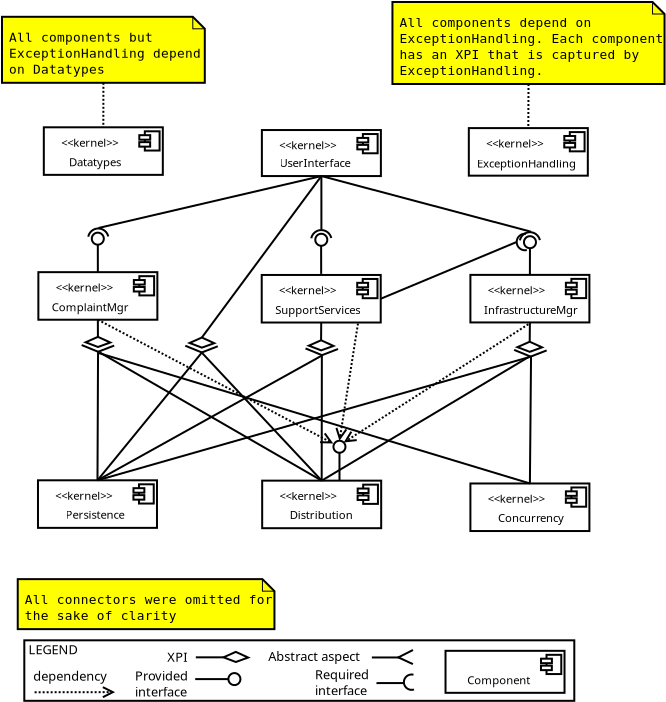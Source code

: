 <?xml version="1.0" encoding="UTF-8"?>
<dia:diagram xmlns:dia="http://www.lysator.liu.se/~alla/dia/">
  <dia:layer name="Background" visible="true" active="true">
    <dia:group>
      <dia:object type="Standard - Box" version="0" id="O0">
        <dia:attribute name="obj_pos">
          <dia:point val="22.831,22.366"/>
        </dia:attribute>
        <dia:attribute name="obj_bb">
          <dia:rectangle val="22.781,22.316;28.831,24.794"/>
        </dia:attribute>
        <dia:attribute name="elem_corner">
          <dia:point val="22.831,22.366"/>
        </dia:attribute>
        <dia:attribute name="elem_width">
          <dia:real val="5.95"/>
        </dia:attribute>
        <dia:attribute name="elem_height">
          <dia:real val="2.378"/>
        </dia:attribute>
        <dia:attribute name="border_width">
          <dia:real val="0.1"/>
        </dia:attribute>
        <dia:attribute name="show_background">
          <dia:boolean val="true"/>
        </dia:attribute>
      </dia:object>
      <dia:object type="Standard - Box" version="0" id="O1">
        <dia:attribute name="obj_pos">
          <dia:point val="27.881,22.566"/>
        </dia:attribute>
        <dia:attribute name="obj_bb">
          <dia:rectangle val="27.831,22.516;28.669,23.579"/>
        </dia:attribute>
        <dia:attribute name="elem_corner">
          <dia:point val="27.881,22.566"/>
        </dia:attribute>
        <dia:attribute name="elem_width">
          <dia:real val="0.738"/>
        </dia:attribute>
        <dia:attribute name="elem_height">
          <dia:real val="0.962"/>
        </dia:attribute>
        <dia:attribute name="border_width">
          <dia:real val="0.1"/>
        </dia:attribute>
        <dia:attribute name="show_background">
          <dia:boolean val="true"/>
        </dia:attribute>
      </dia:object>
      <dia:object type="Standard - Box" version="0" id="O2">
        <dia:attribute name="obj_pos">
          <dia:point val="27.606,22.76"/>
        </dia:attribute>
        <dia:attribute name="obj_bb">
          <dia:rectangle val="27.556,22.71;28.2,23.035"/>
        </dia:attribute>
        <dia:attribute name="elem_corner">
          <dia:point val="27.606,22.76"/>
        </dia:attribute>
        <dia:attribute name="elem_width">
          <dia:real val="0.544"/>
        </dia:attribute>
        <dia:attribute name="elem_height">
          <dia:real val="0.225"/>
        </dia:attribute>
        <dia:attribute name="border_width">
          <dia:real val="0.1"/>
        </dia:attribute>
        <dia:attribute name="show_background">
          <dia:boolean val="true"/>
        </dia:attribute>
      </dia:object>
      <dia:object type="Standard - Box" version="0" id="O3">
        <dia:attribute name="obj_pos">
          <dia:point val="27.603,23.108"/>
        </dia:attribute>
        <dia:attribute name="obj_bb">
          <dia:rectangle val="27.553,23.058;28.197,23.383"/>
        </dia:attribute>
        <dia:attribute name="elem_corner">
          <dia:point val="27.603,23.108"/>
        </dia:attribute>
        <dia:attribute name="elem_width">
          <dia:real val="0.544"/>
        </dia:attribute>
        <dia:attribute name="elem_height">
          <dia:real val="0.225"/>
        </dia:attribute>
        <dia:attribute name="border_width">
          <dia:real val="0.1"/>
        </dia:attribute>
        <dia:attribute name="show_background">
          <dia:boolean val="true"/>
        </dia:attribute>
      </dia:object>
      <dia:object type="Standard - Text" version="1" id="O4">
        <dia:attribute name="obj_pos">
          <dia:point val="24.212,24.287"/>
        </dia:attribute>
        <dia:attribute name="obj_bb">
          <dia:rectangle val="24.212,23.762;27.51,24.422"/>
        </dia:attribute>
        <dia:attribute name="text">
          <dia:composite type="text">
            <dia:attribute name="string">
              <dia:string>#Distribution#</dia:string>
            </dia:attribute>
            <dia:attribute name="font">
              <dia:font family="sans" style="0" name="Helvetica"/>
            </dia:attribute>
            <dia:attribute name="height">
              <dia:real val="0.706"/>
            </dia:attribute>
            <dia:attribute name="pos">
              <dia:point val="24.212,24.287"/>
            </dia:attribute>
            <dia:attribute name="color">
              <dia:color val="#000000"/>
            </dia:attribute>
            <dia:attribute name="alignment">
              <dia:enum val="0"/>
            </dia:attribute>
          </dia:composite>
        </dia:attribute>
        <dia:attribute name="valign">
          <dia:enum val="3"/>
        </dia:attribute>
      </dia:object>
      <dia:object type="Standard - Text" version="1" id="O5">
        <dia:attribute name="obj_pos">
          <dia:point val="23.699,23.332"/>
        </dia:attribute>
        <dia:attribute name="obj_bb">
          <dia:rectangle val="23.699,22.807;27.329,23.467"/>
        </dia:attribute>
        <dia:attribute name="text">
          <dia:composite type="text">
            <dia:attribute name="string">
              <dia:string>#&lt;&lt;kernel&gt;&gt;#</dia:string>
            </dia:attribute>
            <dia:attribute name="font">
              <dia:font family="sans" style="0" name="Helvetica"/>
            </dia:attribute>
            <dia:attribute name="height">
              <dia:real val="0.706"/>
            </dia:attribute>
            <dia:attribute name="pos">
              <dia:point val="23.699,23.332"/>
            </dia:attribute>
            <dia:attribute name="color">
              <dia:color val="#000000"/>
            </dia:attribute>
            <dia:attribute name="alignment">
              <dia:enum val="0"/>
            </dia:attribute>
          </dia:composite>
        </dia:attribute>
        <dia:attribute name="valign">
          <dia:enum val="3"/>
        </dia:attribute>
      </dia:object>
    </dia:group>
    <dia:group>
      <dia:object type="Standard - Box" version="0" id="O6">
        <dia:attribute name="obj_pos">
          <dia:point val="33.242,22.508"/>
        </dia:attribute>
        <dia:attribute name="obj_bb">
          <dia:rectangle val="33.192,22.457;39.242,24.935"/>
        </dia:attribute>
        <dia:attribute name="elem_corner">
          <dia:point val="33.242,22.508"/>
        </dia:attribute>
        <dia:attribute name="elem_width">
          <dia:real val="5.95"/>
        </dia:attribute>
        <dia:attribute name="elem_height">
          <dia:real val="2.378"/>
        </dia:attribute>
        <dia:attribute name="border_width">
          <dia:real val="0.1"/>
        </dia:attribute>
        <dia:attribute name="show_background">
          <dia:boolean val="true"/>
        </dia:attribute>
      </dia:object>
      <dia:object type="Standard - Box" version="0" id="O7">
        <dia:attribute name="obj_pos">
          <dia:point val="38.292,22.707"/>
        </dia:attribute>
        <dia:attribute name="obj_bb">
          <dia:rectangle val="38.242,22.657;39.08,23.72"/>
        </dia:attribute>
        <dia:attribute name="elem_corner">
          <dia:point val="38.292,22.707"/>
        </dia:attribute>
        <dia:attribute name="elem_width">
          <dia:real val="0.738"/>
        </dia:attribute>
        <dia:attribute name="elem_height">
          <dia:real val="0.962"/>
        </dia:attribute>
        <dia:attribute name="border_width">
          <dia:real val="0.1"/>
        </dia:attribute>
        <dia:attribute name="show_background">
          <dia:boolean val="true"/>
        </dia:attribute>
      </dia:object>
      <dia:object type="Standard - Box" version="0" id="O8">
        <dia:attribute name="obj_pos">
          <dia:point val="38.017,22.901"/>
        </dia:attribute>
        <dia:attribute name="obj_bb">
          <dia:rectangle val="37.967,22.851;38.611,23.176"/>
        </dia:attribute>
        <dia:attribute name="elem_corner">
          <dia:point val="38.017,22.901"/>
        </dia:attribute>
        <dia:attribute name="elem_width">
          <dia:real val="0.544"/>
        </dia:attribute>
        <dia:attribute name="elem_height">
          <dia:real val="0.225"/>
        </dia:attribute>
        <dia:attribute name="border_width">
          <dia:real val="0.1"/>
        </dia:attribute>
        <dia:attribute name="show_background">
          <dia:boolean val="true"/>
        </dia:attribute>
      </dia:object>
      <dia:object type="Standard - Box" version="0" id="O9">
        <dia:attribute name="obj_pos">
          <dia:point val="38.014,23.249"/>
        </dia:attribute>
        <dia:attribute name="obj_bb">
          <dia:rectangle val="37.964,23.199;38.608,23.524"/>
        </dia:attribute>
        <dia:attribute name="elem_corner">
          <dia:point val="38.014,23.249"/>
        </dia:attribute>
        <dia:attribute name="elem_width">
          <dia:real val="0.544"/>
        </dia:attribute>
        <dia:attribute name="elem_height">
          <dia:real val="0.225"/>
        </dia:attribute>
        <dia:attribute name="border_width">
          <dia:real val="0.1"/>
        </dia:attribute>
        <dia:attribute name="show_background">
          <dia:boolean val="true"/>
        </dia:attribute>
      </dia:object>
      <dia:object type="Standard - Text" version="1" id="O10">
        <dia:attribute name="obj_pos">
          <dia:point val="34.623,24.428"/>
        </dia:attribute>
        <dia:attribute name="obj_bb">
          <dia:rectangle val="34.623,23.903;38.181,24.563"/>
        </dia:attribute>
        <dia:attribute name="text">
          <dia:composite type="text">
            <dia:attribute name="string">
              <dia:string>#Concurrency#</dia:string>
            </dia:attribute>
            <dia:attribute name="font">
              <dia:font family="sans" style="0" name="Helvetica"/>
            </dia:attribute>
            <dia:attribute name="height">
              <dia:real val="0.706"/>
            </dia:attribute>
            <dia:attribute name="pos">
              <dia:point val="34.623,24.428"/>
            </dia:attribute>
            <dia:attribute name="color">
              <dia:color val="#000000"/>
            </dia:attribute>
            <dia:attribute name="alignment">
              <dia:enum val="0"/>
            </dia:attribute>
          </dia:composite>
        </dia:attribute>
        <dia:attribute name="valign">
          <dia:enum val="3"/>
        </dia:attribute>
      </dia:object>
      <dia:object type="Standard - Text" version="1" id="O11">
        <dia:attribute name="obj_pos">
          <dia:point val="34.11,23.474"/>
        </dia:attribute>
        <dia:attribute name="obj_bb">
          <dia:rectangle val="34.11,22.948;37.74,23.608"/>
        </dia:attribute>
        <dia:attribute name="text">
          <dia:composite type="text">
            <dia:attribute name="string">
              <dia:string>#&lt;&lt;kernel&gt;&gt;#</dia:string>
            </dia:attribute>
            <dia:attribute name="font">
              <dia:font family="sans" style="0" name="Helvetica"/>
            </dia:attribute>
            <dia:attribute name="height">
              <dia:real val="0.706"/>
            </dia:attribute>
            <dia:attribute name="pos">
              <dia:point val="34.11,23.474"/>
            </dia:attribute>
            <dia:attribute name="color">
              <dia:color val="#000000"/>
            </dia:attribute>
            <dia:attribute name="alignment">
              <dia:enum val="0"/>
            </dia:attribute>
          </dia:composite>
        </dia:attribute>
        <dia:attribute name="valign">
          <dia:enum val="3"/>
        </dia:attribute>
      </dia:object>
    </dia:group>
    <dia:group>
      <dia:object type="Standard - Box" version="0" id="O12">
        <dia:attribute name="obj_pos">
          <dia:point val="11.621,22.349"/>
        </dia:attribute>
        <dia:attribute name="obj_bb">
          <dia:rectangle val="11.571,22.299;17.621,24.777"/>
        </dia:attribute>
        <dia:attribute name="elem_corner">
          <dia:point val="11.621,22.349"/>
        </dia:attribute>
        <dia:attribute name="elem_width">
          <dia:real val="5.95"/>
        </dia:attribute>
        <dia:attribute name="elem_height">
          <dia:real val="2.378"/>
        </dia:attribute>
        <dia:attribute name="border_width">
          <dia:real val="0.1"/>
        </dia:attribute>
        <dia:attribute name="show_background">
          <dia:boolean val="true"/>
        </dia:attribute>
      </dia:object>
      <dia:object type="Standard - Box" version="0" id="O13">
        <dia:attribute name="obj_pos">
          <dia:point val="16.671,22.549"/>
        </dia:attribute>
        <dia:attribute name="obj_bb">
          <dia:rectangle val="16.621,22.499;17.458,23.562"/>
        </dia:attribute>
        <dia:attribute name="elem_corner">
          <dia:point val="16.671,22.549"/>
        </dia:attribute>
        <dia:attribute name="elem_width">
          <dia:real val="0.738"/>
        </dia:attribute>
        <dia:attribute name="elem_height">
          <dia:real val="0.962"/>
        </dia:attribute>
        <dia:attribute name="border_width">
          <dia:real val="0.1"/>
        </dia:attribute>
        <dia:attribute name="show_background">
          <dia:boolean val="true"/>
        </dia:attribute>
      </dia:object>
      <dia:object type="Standard - Box" version="0" id="O14">
        <dia:attribute name="obj_pos">
          <dia:point val="16.396,22.743"/>
        </dia:attribute>
        <dia:attribute name="obj_bb">
          <dia:rectangle val="16.346,22.693;16.99,23.018"/>
        </dia:attribute>
        <dia:attribute name="elem_corner">
          <dia:point val="16.396,22.743"/>
        </dia:attribute>
        <dia:attribute name="elem_width">
          <dia:real val="0.544"/>
        </dia:attribute>
        <dia:attribute name="elem_height">
          <dia:real val="0.225"/>
        </dia:attribute>
        <dia:attribute name="border_width">
          <dia:real val="0.1"/>
        </dia:attribute>
        <dia:attribute name="show_background">
          <dia:boolean val="true"/>
        </dia:attribute>
      </dia:object>
      <dia:object type="Standard - Box" version="0" id="O15">
        <dia:attribute name="obj_pos">
          <dia:point val="16.393,23.091"/>
        </dia:attribute>
        <dia:attribute name="obj_bb">
          <dia:rectangle val="16.343,23.041;16.986,23.366"/>
        </dia:attribute>
        <dia:attribute name="elem_corner">
          <dia:point val="16.393,23.091"/>
        </dia:attribute>
        <dia:attribute name="elem_width">
          <dia:real val="0.544"/>
        </dia:attribute>
        <dia:attribute name="elem_height">
          <dia:real val="0.225"/>
        </dia:attribute>
        <dia:attribute name="border_width">
          <dia:real val="0.1"/>
        </dia:attribute>
        <dia:attribute name="show_background">
          <dia:boolean val="true"/>
        </dia:attribute>
      </dia:object>
      <dia:object type="Standard - Text" version="1" id="O16">
        <dia:attribute name="obj_pos">
          <dia:point val="13.002,24.27"/>
        </dia:attribute>
        <dia:attribute name="obj_bb">
          <dia:rectangle val="13.002,23.745;16.234,24.405"/>
        </dia:attribute>
        <dia:attribute name="text">
          <dia:composite type="text">
            <dia:attribute name="string">
              <dia:string>#Persistence#</dia:string>
            </dia:attribute>
            <dia:attribute name="font">
              <dia:font family="sans" style="0" name="Helvetica"/>
            </dia:attribute>
            <dia:attribute name="height">
              <dia:real val="0.706"/>
            </dia:attribute>
            <dia:attribute name="pos">
              <dia:point val="13.002,24.27"/>
            </dia:attribute>
            <dia:attribute name="color">
              <dia:color val="#000000"/>
            </dia:attribute>
            <dia:attribute name="alignment">
              <dia:enum val="0"/>
            </dia:attribute>
          </dia:composite>
        </dia:attribute>
        <dia:attribute name="valign">
          <dia:enum val="3"/>
        </dia:attribute>
      </dia:object>
      <dia:object type="Standard - Text" version="1" id="O17">
        <dia:attribute name="obj_pos">
          <dia:point val="12.488,23.315"/>
        </dia:attribute>
        <dia:attribute name="obj_bb">
          <dia:rectangle val="12.488,22.79;16.118,23.45"/>
        </dia:attribute>
        <dia:attribute name="text">
          <dia:composite type="text">
            <dia:attribute name="string">
              <dia:string>#&lt;&lt;kernel&gt;&gt;#</dia:string>
            </dia:attribute>
            <dia:attribute name="font">
              <dia:font family="sans" style="0" name="Helvetica"/>
            </dia:attribute>
            <dia:attribute name="height">
              <dia:real val="0.706"/>
            </dia:attribute>
            <dia:attribute name="pos">
              <dia:point val="12.488,23.315"/>
            </dia:attribute>
            <dia:attribute name="color">
              <dia:color val="#000000"/>
            </dia:attribute>
            <dia:attribute name="alignment">
              <dia:enum val="0"/>
            </dia:attribute>
          </dia:composite>
        </dia:attribute>
        <dia:attribute name="valign">
          <dia:enum val="3"/>
        </dia:attribute>
      </dia:object>
    </dia:group>
    <dia:group>
      <dia:object type="Standard - Box" version="0" id="O18">
        <dia:attribute name="obj_pos">
          <dia:point val="33.242,12.078"/>
        </dia:attribute>
        <dia:attribute name="obj_bb">
          <dia:rectangle val="33.192,12.028;39.242,14.505"/>
        </dia:attribute>
        <dia:attribute name="elem_corner">
          <dia:point val="33.242,12.078"/>
        </dia:attribute>
        <dia:attribute name="elem_width">
          <dia:real val="5.95"/>
        </dia:attribute>
        <dia:attribute name="elem_height">
          <dia:real val="2.378"/>
        </dia:attribute>
        <dia:attribute name="border_width">
          <dia:real val="0.1"/>
        </dia:attribute>
        <dia:attribute name="show_background">
          <dia:boolean val="true"/>
        </dia:attribute>
      </dia:object>
      <dia:object type="Standard - Box" version="0" id="O19">
        <dia:attribute name="obj_pos">
          <dia:point val="38.292,12.278"/>
        </dia:attribute>
        <dia:attribute name="obj_bb">
          <dia:rectangle val="38.242,12.228;39.08,13.29"/>
        </dia:attribute>
        <dia:attribute name="elem_corner">
          <dia:point val="38.292,12.278"/>
        </dia:attribute>
        <dia:attribute name="elem_width">
          <dia:real val="0.738"/>
        </dia:attribute>
        <dia:attribute name="elem_height">
          <dia:real val="0.962"/>
        </dia:attribute>
        <dia:attribute name="border_width">
          <dia:real val="0.1"/>
        </dia:attribute>
        <dia:attribute name="show_background">
          <dia:boolean val="true"/>
        </dia:attribute>
      </dia:object>
      <dia:object type="Standard - Box" version="0" id="O20">
        <dia:attribute name="obj_pos">
          <dia:point val="38.017,12.471"/>
        </dia:attribute>
        <dia:attribute name="obj_bb">
          <dia:rectangle val="37.967,12.421;38.611,12.746"/>
        </dia:attribute>
        <dia:attribute name="elem_corner">
          <dia:point val="38.017,12.471"/>
        </dia:attribute>
        <dia:attribute name="elem_width">
          <dia:real val="0.544"/>
        </dia:attribute>
        <dia:attribute name="elem_height">
          <dia:real val="0.225"/>
        </dia:attribute>
        <dia:attribute name="border_width">
          <dia:real val="0.1"/>
        </dia:attribute>
        <dia:attribute name="show_background">
          <dia:boolean val="true"/>
        </dia:attribute>
      </dia:object>
      <dia:object type="Standard - Box" version="0" id="O21">
        <dia:attribute name="obj_pos">
          <dia:point val="38.014,12.819"/>
        </dia:attribute>
        <dia:attribute name="obj_bb">
          <dia:rectangle val="37.964,12.77;38.608,13.095"/>
        </dia:attribute>
        <dia:attribute name="elem_corner">
          <dia:point val="38.014,12.819"/>
        </dia:attribute>
        <dia:attribute name="elem_width">
          <dia:real val="0.544"/>
        </dia:attribute>
        <dia:attribute name="elem_height">
          <dia:real val="0.225"/>
        </dia:attribute>
        <dia:attribute name="border_width">
          <dia:real val="0.1"/>
        </dia:attribute>
        <dia:attribute name="show_background">
          <dia:boolean val="true"/>
        </dia:attribute>
      </dia:object>
      <dia:object type="Standard - Text" version="1" id="O22">
        <dia:attribute name="obj_pos">
          <dia:point val="33.916,14.034"/>
        </dia:attribute>
        <dia:attribute name="obj_bb">
          <dia:rectangle val="33.916,13.509;38.858,14.169"/>
        </dia:attribute>
        <dia:attribute name="text">
          <dia:composite type="text">
            <dia:attribute name="string">
              <dia:string>#InfrastructureMgr#</dia:string>
            </dia:attribute>
            <dia:attribute name="font">
              <dia:font family="sans" style="0" name="Helvetica"/>
            </dia:attribute>
            <dia:attribute name="height">
              <dia:real val="0.706"/>
            </dia:attribute>
            <dia:attribute name="pos">
              <dia:point val="33.916,14.034"/>
            </dia:attribute>
            <dia:attribute name="color">
              <dia:color val="#000000"/>
            </dia:attribute>
            <dia:attribute name="alignment">
              <dia:enum val="0"/>
            </dia:attribute>
          </dia:composite>
        </dia:attribute>
        <dia:attribute name="valign">
          <dia:enum val="3"/>
        </dia:attribute>
      </dia:object>
      <dia:object type="Standard - Text" version="1" id="O23">
        <dia:attribute name="obj_pos">
          <dia:point val="34.11,13.044"/>
        </dia:attribute>
        <dia:attribute name="obj_bb">
          <dia:rectangle val="34.11,12.519;37.74,13.179"/>
        </dia:attribute>
        <dia:attribute name="text">
          <dia:composite type="text">
            <dia:attribute name="string">
              <dia:string>#&lt;&lt;kernel&gt;&gt;#</dia:string>
            </dia:attribute>
            <dia:attribute name="font">
              <dia:font family="sans" style="0" name="Helvetica"/>
            </dia:attribute>
            <dia:attribute name="height">
              <dia:real val="0.706"/>
            </dia:attribute>
            <dia:attribute name="pos">
              <dia:point val="34.11,13.044"/>
            </dia:attribute>
            <dia:attribute name="color">
              <dia:color val="#000000"/>
            </dia:attribute>
            <dia:attribute name="alignment">
              <dia:enum val="0"/>
            </dia:attribute>
          </dia:composite>
        </dia:attribute>
        <dia:attribute name="valign">
          <dia:enum val="3"/>
        </dia:attribute>
      </dia:object>
    </dia:group>
    <dia:group>
      <dia:object type="Standard - Box" version="0" id="O24">
        <dia:attribute name="obj_pos">
          <dia:point val="22.816,4.836"/>
        </dia:attribute>
        <dia:attribute name="obj_bb">
          <dia:rectangle val="22.766,4.786;28.816,7.187"/>
        </dia:attribute>
        <dia:attribute name="elem_corner">
          <dia:point val="22.816,4.836"/>
        </dia:attribute>
        <dia:attribute name="elem_width">
          <dia:real val="5.95"/>
        </dia:attribute>
        <dia:attribute name="elem_height">
          <dia:real val="2.301"/>
        </dia:attribute>
        <dia:attribute name="border_width">
          <dia:real val="0.1"/>
        </dia:attribute>
        <dia:attribute name="show_background">
          <dia:boolean val="true"/>
        </dia:attribute>
      </dia:object>
      <dia:object type="Standard - Box" version="0" id="O25">
        <dia:attribute name="obj_pos">
          <dia:point val="27.866,5.036"/>
        </dia:attribute>
        <dia:attribute name="obj_bb">
          <dia:rectangle val="27.816,4.986;28.654,6.048"/>
        </dia:attribute>
        <dia:attribute name="elem_corner">
          <dia:point val="27.866,5.036"/>
        </dia:attribute>
        <dia:attribute name="elem_width">
          <dia:real val="0.738"/>
        </dia:attribute>
        <dia:attribute name="elem_height">
          <dia:real val="0.962"/>
        </dia:attribute>
        <dia:attribute name="border_width">
          <dia:real val="0.1"/>
        </dia:attribute>
        <dia:attribute name="show_background">
          <dia:boolean val="true"/>
        </dia:attribute>
      </dia:object>
      <dia:object type="Standard - Box" version="0" id="O26">
        <dia:attribute name="obj_pos">
          <dia:point val="27.591,5.23"/>
        </dia:attribute>
        <dia:attribute name="obj_bb">
          <dia:rectangle val="27.541,5.18;28.185,5.505"/>
        </dia:attribute>
        <dia:attribute name="elem_corner">
          <dia:point val="27.591,5.23"/>
        </dia:attribute>
        <dia:attribute name="elem_width">
          <dia:real val="0.544"/>
        </dia:attribute>
        <dia:attribute name="elem_height">
          <dia:real val="0.225"/>
        </dia:attribute>
        <dia:attribute name="border_width">
          <dia:real val="0.1"/>
        </dia:attribute>
        <dia:attribute name="show_background">
          <dia:boolean val="true"/>
        </dia:attribute>
      </dia:object>
      <dia:object type="Standard - Box" version="0" id="O27">
        <dia:attribute name="obj_pos">
          <dia:point val="27.588,5.578"/>
        </dia:attribute>
        <dia:attribute name="obj_bb">
          <dia:rectangle val="27.538,5.528;28.182,5.853"/>
        </dia:attribute>
        <dia:attribute name="elem_corner">
          <dia:point val="27.588,5.578"/>
        </dia:attribute>
        <dia:attribute name="elem_width">
          <dia:real val="0.544"/>
        </dia:attribute>
        <dia:attribute name="elem_height">
          <dia:real val="0.225"/>
        </dia:attribute>
        <dia:attribute name="border_width">
          <dia:real val="0.1"/>
        </dia:attribute>
        <dia:attribute name="show_background">
          <dia:boolean val="true"/>
        </dia:attribute>
      </dia:object>
      <dia:object type="Standard - Text" version="1" id="O28">
        <dia:attribute name="obj_pos">
          <dia:point val="23.702,6.686"/>
        </dia:attribute>
        <dia:attribute name="obj_bb">
          <dia:rectangle val="23.702,6.161;27.517,6.821"/>
        </dia:attribute>
        <dia:attribute name="text">
          <dia:composite type="text">
            <dia:attribute name="string">
              <dia:string>#UserInterface#</dia:string>
            </dia:attribute>
            <dia:attribute name="font">
              <dia:font family="sans" style="0" name="Helvetica"/>
            </dia:attribute>
            <dia:attribute name="height">
              <dia:real val="0.706"/>
            </dia:attribute>
            <dia:attribute name="pos">
              <dia:point val="23.702,6.686"/>
            </dia:attribute>
            <dia:attribute name="color">
              <dia:color val="#000000"/>
            </dia:attribute>
            <dia:attribute name="alignment">
              <dia:enum val="0"/>
            </dia:attribute>
          </dia:composite>
        </dia:attribute>
        <dia:attribute name="valign">
          <dia:enum val="3"/>
        </dia:attribute>
      </dia:object>
      <dia:object type="Standard - Text" version="1" id="O29">
        <dia:attribute name="obj_pos">
          <dia:point val="23.684,5.802"/>
        </dia:attribute>
        <dia:attribute name="obj_bb">
          <dia:rectangle val="23.684,5.277;27.314,5.937"/>
        </dia:attribute>
        <dia:attribute name="text">
          <dia:composite type="text">
            <dia:attribute name="string">
              <dia:string>#&lt;&lt;kernel&gt;&gt;#</dia:string>
            </dia:attribute>
            <dia:attribute name="font">
              <dia:font family="sans" style="0" name="Helvetica"/>
            </dia:attribute>
            <dia:attribute name="height">
              <dia:real val="0.706"/>
            </dia:attribute>
            <dia:attribute name="pos">
              <dia:point val="23.684,5.802"/>
            </dia:attribute>
            <dia:attribute name="color">
              <dia:color val="#000000"/>
            </dia:attribute>
            <dia:attribute name="alignment">
              <dia:enum val="0"/>
            </dia:attribute>
          </dia:composite>
        </dia:attribute>
        <dia:attribute name="valign">
          <dia:enum val="3"/>
        </dia:attribute>
      </dia:object>
    </dia:group>
    <dia:object type="Standard - Ellipse" version="0" id="O30">
      <dia:attribute name="obj_pos">
        <dia:point val="35.92,10.143"/>
      </dia:attribute>
      <dia:attribute name="obj_bb">
        <dia:rectangle val="35.87,10.093;36.571,10.794"/>
      </dia:attribute>
      <dia:attribute name="elem_corner">
        <dia:point val="35.92,10.143"/>
      </dia:attribute>
      <dia:attribute name="elem_width">
        <dia:real val="0.601"/>
      </dia:attribute>
      <dia:attribute name="elem_height">
        <dia:real val="0.601"/>
      </dia:attribute>
      <dia:attribute name="border_width">
        <dia:real val="0.1"/>
      </dia:attribute>
      <dia:attribute name="aspect">
        <dia:enum val="2"/>
      </dia:attribute>
    </dia:object>
    <dia:object type="Standard - Line" version="0" id="O31">
      <dia:attribute name="obj_pos">
        <dia:point val="36.217,12.078"/>
      </dia:attribute>
      <dia:attribute name="obj_bb">
        <dia:rectangle val="36.167,10.694;36.27,12.128"/>
      </dia:attribute>
      <dia:attribute name="conn_endpoints">
        <dia:point val="36.217,12.078"/>
        <dia:point val="36.22,10.744"/>
      </dia:attribute>
      <dia:attribute name="numcp">
        <dia:int val="1"/>
      </dia:attribute>
      <dia:attribute name="line_width">
        <dia:real val="0.1"/>
      </dia:attribute>
      <dia:connections>
        <dia:connection handle="0" to="O18" connection="1"/>
        <dia:connection handle="1" to="O30" connection="6"/>
      </dia:connections>
    </dia:object>
    <dia:object type="Standard - Arc" version="0" id="O32">
      <dia:attribute name="obj_pos">
        <dia:point val="15.135,10.157"/>
      </dia:attribute>
      <dia:attribute name="obj_bb">
        <dia:rectangle val="14.085,9.707;15.186,10.22"/>
      </dia:attribute>
      <dia:attribute name="conn_endpoints">
        <dia:point val="15.135,10.157"/>
        <dia:point val="14.135,10.169"/>
      </dia:attribute>
      <dia:attribute name="curve_distance">
        <dia:real val="0.405"/>
      </dia:attribute>
    </dia:object>
    <dia:object type="Standard - Line" version="0" id="O33">
      <dia:attribute name="obj_pos">
        <dia:point val="14.648,9.732"/>
      </dia:attribute>
      <dia:attribute name="obj_bb">
        <dia:rectangle val="14.588,7.077;25.851,9.792"/>
      </dia:attribute>
      <dia:attribute name="conn_endpoints">
        <dia:point val="14.648,9.732"/>
        <dia:point val="25.791,7.137"/>
      </dia:attribute>
      <dia:attribute name="numcp">
        <dia:int val="1"/>
      </dia:attribute>
      <dia:connections>
        <dia:connection handle="1" to="O24" connection="6"/>
      </dia:connections>
    </dia:object>
    <dia:object type="Standard - Arc" version="0" id="O34">
      <dia:attribute name="obj_pos">
        <dia:point val="26.285,10.236"/>
      </dia:attribute>
      <dia:attribute name="obj_bb">
        <dia:rectangle val="25.234,9.787;26.335,10.299"/>
      </dia:attribute>
      <dia:attribute name="conn_endpoints">
        <dia:point val="26.285,10.236"/>
        <dia:point val="25.285,10.248"/>
      </dia:attribute>
      <dia:attribute name="curve_distance">
        <dia:real val="0.405"/>
      </dia:attribute>
    </dia:object>
    <dia:object type="Standard - Arc" version="0" id="O35">
      <dia:attribute name="obj_pos">
        <dia:point val="36.716,10.341"/>
      </dia:attribute>
      <dia:attribute name="obj_bb">
        <dia:rectangle val="35.665,9.892;36.766,10.404"/>
      </dia:attribute>
      <dia:attribute name="conn_endpoints">
        <dia:point val="36.716,10.341"/>
        <dia:point val="35.716,10.353"/>
      </dia:attribute>
      <dia:attribute name="curve_distance">
        <dia:real val="0.405"/>
      </dia:attribute>
    </dia:object>
    <dia:object type="Standard - Line" version="0" id="O36">
      <dia:attribute name="obj_pos">
        <dia:point val="25.791,7.137"/>
      </dia:attribute>
      <dia:attribute name="obj_bb">
        <dia:rectangle val="25.741,7.087;25.843,9.857"/>
      </dia:attribute>
      <dia:attribute name="conn_endpoints">
        <dia:point val="25.791,7.137"/>
        <dia:point val="25.792,9.807"/>
      </dia:attribute>
      <dia:attribute name="numcp">
        <dia:int val="1"/>
      </dia:attribute>
      <dia:connections>
        <dia:connection handle="0" to="O24" connection="6"/>
      </dia:connections>
    </dia:object>
    <dia:object type="Standard - Line" version="0" id="O37">
      <dia:attribute name="obj_pos">
        <dia:point val="25.791,7.137"/>
      </dia:attribute>
      <dia:attribute name="obj_bb">
        <dia:rectangle val="25.73,7.075;36.329,9.98"/>
      </dia:attribute>
      <dia:attribute name="conn_endpoints">
        <dia:point val="25.791,7.137"/>
        <dia:point val="36.267,9.919"/>
      </dia:attribute>
      <dia:attribute name="numcp">
        <dia:int val="1"/>
      </dia:attribute>
      <dia:connections>
        <dia:connection handle="0" to="O24" connection="6"/>
      </dia:connections>
    </dia:object>
    <dia:group>
      <dia:object type="Standard - Box" version="0" id="O38">
        <dia:attribute name="obj_pos">
          <dia:point val="11.64,11.942"/>
        </dia:attribute>
        <dia:attribute name="obj_bb">
          <dia:rectangle val="11.59,11.892;17.64,14.37"/>
        </dia:attribute>
        <dia:attribute name="elem_corner">
          <dia:point val="11.64,11.942"/>
        </dia:attribute>
        <dia:attribute name="elem_width">
          <dia:real val="5.95"/>
        </dia:attribute>
        <dia:attribute name="elem_height">
          <dia:real val="2.378"/>
        </dia:attribute>
        <dia:attribute name="border_width">
          <dia:real val="0.1"/>
        </dia:attribute>
        <dia:attribute name="show_background">
          <dia:boolean val="true"/>
        </dia:attribute>
      </dia:object>
      <dia:object type="Standard - Box" version="0" id="O39">
        <dia:attribute name="obj_pos">
          <dia:point val="16.69,12.142"/>
        </dia:attribute>
        <dia:attribute name="obj_bb">
          <dia:rectangle val="16.64,12.092;17.478,13.155"/>
        </dia:attribute>
        <dia:attribute name="elem_corner">
          <dia:point val="16.69,12.142"/>
        </dia:attribute>
        <dia:attribute name="elem_width">
          <dia:real val="0.738"/>
        </dia:attribute>
        <dia:attribute name="elem_height">
          <dia:real val="0.962"/>
        </dia:attribute>
        <dia:attribute name="border_width">
          <dia:real val="0.1"/>
        </dia:attribute>
        <dia:attribute name="show_background">
          <dia:boolean val="true"/>
        </dia:attribute>
      </dia:object>
      <dia:object type="Standard - Box" version="0" id="O40">
        <dia:attribute name="obj_pos">
          <dia:point val="16.415,12.336"/>
        </dia:attribute>
        <dia:attribute name="obj_bb">
          <dia:rectangle val="16.365,12.286;17.009,12.611"/>
        </dia:attribute>
        <dia:attribute name="elem_corner">
          <dia:point val="16.415,12.336"/>
        </dia:attribute>
        <dia:attribute name="elem_width">
          <dia:real val="0.544"/>
        </dia:attribute>
        <dia:attribute name="elem_height">
          <dia:real val="0.225"/>
        </dia:attribute>
        <dia:attribute name="border_width">
          <dia:real val="0.1"/>
        </dia:attribute>
        <dia:attribute name="show_background">
          <dia:boolean val="true"/>
        </dia:attribute>
      </dia:object>
      <dia:object type="Standard - Box" version="0" id="O41">
        <dia:attribute name="obj_pos">
          <dia:point val="16.412,12.684"/>
        </dia:attribute>
        <dia:attribute name="obj_bb">
          <dia:rectangle val="16.362,12.634;17.006,12.959"/>
        </dia:attribute>
        <dia:attribute name="elem_corner">
          <dia:point val="16.412,12.684"/>
        </dia:attribute>
        <dia:attribute name="elem_width">
          <dia:real val="0.544"/>
        </dia:attribute>
        <dia:attribute name="elem_height">
          <dia:real val="0.225"/>
        </dia:attribute>
        <dia:attribute name="border_width">
          <dia:real val="0.1"/>
        </dia:attribute>
        <dia:attribute name="show_background">
          <dia:boolean val="true"/>
        </dia:attribute>
      </dia:object>
      <dia:object type="Standard - Text" version="1" id="O42">
        <dia:attribute name="obj_pos">
          <dia:point val="12.314,13.899"/>
        </dia:attribute>
        <dia:attribute name="obj_bb">
          <dia:rectangle val="12.314,13.374;16.279,14.034"/>
        </dia:attribute>
        <dia:attribute name="text">
          <dia:composite type="text">
            <dia:attribute name="string">
              <dia:string>#ComplaintMgr#</dia:string>
            </dia:attribute>
            <dia:attribute name="font">
              <dia:font family="sans" style="0" name="Helvetica"/>
            </dia:attribute>
            <dia:attribute name="height">
              <dia:real val="0.706"/>
            </dia:attribute>
            <dia:attribute name="pos">
              <dia:point val="12.314,13.899"/>
            </dia:attribute>
            <dia:attribute name="color">
              <dia:color val="#000000"/>
            </dia:attribute>
            <dia:attribute name="alignment">
              <dia:enum val="0"/>
            </dia:attribute>
          </dia:composite>
        </dia:attribute>
        <dia:attribute name="valign">
          <dia:enum val="3"/>
        </dia:attribute>
      </dia:object>
      <dia:object type="Standard - Text" version="1" id="O43">
        <dia:attribute name="obj_pos">
          <dia:point val="12.508,12.908"/>
        </dia:attribute>
        <dia:attribute name="obj_bb">
          <dia:rectangle val="12.508,12.383;16.138,13.043"/>
        </dia:attribute>
        <dia:attribute name="text">
          <dia:composite type="text">
            <dia:attribute name="string">
              <dia:string>#&lt;&lt;kernel&gt;&gt;#</dia:string>
            </dia:attribute>
            <dia:attribute name="font">
              <dia:font family="sans" style="0" name="Helvetica"/>
            </dia:attribute>
            <dia:attribute name="height">
              <dia:real val="0.706"/>
            </dia:attribute>
            <dia:attribute name="pos">
              <dia:point val="12.508,12.908"/>
            </dia:attribute>
            <dia:attribute name="color">
              <dia:color val="#000000"/>
            </dia:attribute>
            <dia:attribute name="alignment">
              <dia:enum val="0"/>
            </dia:attribute>
          </dia:composite>
        </dia:attribute>
        <dia:attribute name="valign">
          <dia:enum val="3"/>
        </dia:attribute>
      </dia:object>
    </dia:group>
    <dia:object type="Standard - Ellipse" version="0" id="O44">
      <dia:attribute name="obj_pos">
        <dia:point val="14.312,9.967"/>
      </dia:attribute>
      <dia:attribute name="obj_bb">
        <dia:rectangle val="14.262,9.917;14.963,10.618"/>
      </dia:attribute>
      <dia:attribute name="elem_corner">
        <dia:point val="14.312,9.967"/>
      </dia:attribute>
      <dia:attribute name="elem_width">
        <dia:real val="0.601"/>
      </dia:attribute>
      <dia:attribute name="elem_height">
        <dia:real val="0.601"/>
      </dia:attribute>
      <dia:attribute name="border_width">
        <dia:real val="0.1"/>
      </dia:attribute>
      <dia:attribute name="aspect">
        <dia:enum val="2"/>
      </dia:attribute>
    </dia:object>
    <dia:object type="Standard - Line" version="0" id="O45">
      <dia:attribute name="obj_pos">
        <dia:point val="14.615,11.942"/>
      </dia:attribute>
      <dia:attribute name="obj_bb">
        <dia:rectangle val="14.563,10.518;14.665,11.992"/>
      </dia:attribute>
      <dia:attribute name="conn_endpoints">
        <dia:point val="14.615,11.942"/>
        <dia:point val="14.613,10.568"/>
      </dia:attribute>
      <dia:attribute name="numcp">
        <dia:int val="1"/>
      </dia:attribute>
      <dia:attribute name="line_width">
        <dia:real val="0.1"/>
      </dia:attribute>
      <dia:connections>
        <dia:connection handle="0" to="O38" connection="1"/>
        <dia:connection handle="1" to="O44" connection="6"/>
      </dia:connections>
    </dia:object>
    <dia:group>
      <dia:object type="Standard - Box" version="0" id="O46">
        <dia:attribute name="obj_pos">
          <dia:point val="22.808,12.082"/>
        </dia:attribute>
        <dia:attribute name="obj_bb">
          <dia:rectangle val="22.758,12.032;28.808,14.509"/>
        </dia:attribute>
        <dia:attribute name="elem_corner">
          <dia:point val="22.808,12.082"/>
        </dia:attribute>
        <dia:attribute name="elem_width">
          <dia:real val="5.95"/>
        </dia:attribute>
        <dia:attribute name="elem_height">
          <dia:real val="2.378"/>
        </dia:attribute>
        <dia:attribute name="border_width">
          <dia:real val="0.1"/>
        </dia:attribute>
        <dia:attribute name="show_background">
          <dia:boolean val="true"/>
        </dia:attribute>
      </dia:object>
      <dia:object type="Standard - Box" version="0" id="O47">
        <dia:attribute name="obj_pos">
          <dia:point val="27.858,12.282"/>
        </dia:attribute>
        <dia:attribute name="obj_bb">
          <dia:rectangle val="27.808,12.232;28.645,13.294"/>
        </dia:attribute>
        <dia:attribute name="elem_corner">
          <dia:point val="27.858,12.282"/>
        </dia:attribute>
        <dia:attribute name="elem_width">
          <dia:real val="0.738"/>
        </dia:attribute>
        <dia:attribute name="elem_height">
          <dia:real val="0.962"/>
        </dia:attribute>
        <dia:attribute name="border_width">
          <dia:real val="0.1"/>
        </dia:attribute>
        <dia:attribute name="show_background">
          <dia:boolean val="true"/>
        </dia:attribute>
      </dia:object>
      <dia:object type="Standard - Box" version="0" id="O48">
        <dia:attribute name="obj_pos">
          <dia:point val="27.583,12.476"/>
        </dia:attribute>
        <dia:attribute name="obj_bb">
          <dia:rectangle val="27.533,12.426;28.177,12.751"/>
        </dia:attribute>
        <dia:attribute name="elem_corner">
          <dia:point val="27.583,12.476"/>
        </dia:attribute>
        <dia:attribute name="elem_width">
          <dia:real val="0.544"/>
        </dia:attribute>
        <dia:attribute name="elem_height">
          <dia:real val="0.225"/>
        </dia:attribute>
        <dia:attribute name="border_width">
          <dia:real val="0.1"/>
        </dia:attribute>
        <dia:attribute name="show_background">
          <dia:boolean val="true"/>
        </dia:attribute>
      </dia:object>
      <dia:object type="Standard - Box" version="0" id="O49">
        <dia:attribute name="obj_pos">
          <dia:point val="27.58,12.824"/>
        </dia:attribute>
        <dia:attribute name="obj_bb">
          <dia:rectangle val="27.53,12.774;28.174,13.099"/>
        </dia:attribute>
        <dia:attribute name="elem_corner">
          <dia:point val="27.58,12.824"/>
        </dia:attribute>
        <dia:attribute name="elem_width">
          <dia:real val="0.544"/>
        </dia:attribute>
        <dia:attribute name="elem_height">
          <dia:real val="0.225"/>
        </dia:attribute>
        <dia:attribute name="border_width">
          <dia:real val="0.1"/>
        </dia:attribute>
        <dia:attribute name="show_background">
          <dia:boolean val="true"/>
        </dia:attribute>
      </dia:object>
      <dia:object type="Standard - Text" version="1" id="O50">
        <dia:attribute name="obj_pos">
          <dia:point val="23.482,14.038"/>
        </dia:attribute>
        <dia:attribute name="obj_bb">
          <dia:rectangle val="23.482,13.513;28.094,14.173"/>
        </dia:attribute>
        <dia:attribute name="text">
          <dia:composite type="text">
            <dia:attribute name="string">
              <dia:string>#SupportServices#</dia:string>
            </dia:attribute>
            <dia:attribute name="font">
              <dia:font family="sans" style="0" name="Helvetica"/>
            </dia:attribute>
            <dia:attribute name="height">
              <dia:real val="0.706"/>
            </dia:attribute>
            <dia:attribute name="pos">
              <dia:point val="23.482,14.038"/>
            </dia:attribute>
            <dia:attribute name="color">
              <dia:color val="#000000"/>
            </dia:attribute>
            <dia:attribute name="alignment">
              <dia:enum val="0"/>
            </dia:attribute>
          </dia:composite>
        </dia:attribute>
        <dia:attribute name="valign">
          <dia:enum val="3"/>
        </dia:attribute>
      </dia:object>
      <dia:object type="Standard - Text" version="1" id="O51">
        <dia:attribute name="obj_pos">
          <dia:point val="23.675,13.048"/>
        </dia:attribute>
        <dia:attribute name="obj_bb">
          <dia:rectangle val="23.675,12.523;27.305,13.183"/>
        </dia:attribute>
        <dia:attribute name="text">
          <dia:composite type="text">
            <dia:attribute name="string">
              <dia:string>#&lt;&lt;kernel&gt;&gt;#</dia:string>
            </dia:attribute>
            <dia:attribute name="font">
              <dia:font family="sans" style="0" name="Helvetica"/>
            </dia:attribute>
            <dia:attribute name="height">
              <dia:real val="0.706"/>
            </dia:attribute>
            <dia:attribute name="pos">
              <dia:point val="23.675,13.048"/>
            </dia:attribute>
            <dia:attribute name="color">
              <dia:color val="#000000"/>
            </dia:attribute>
            <dia:attribute name="alignment">
              <dia:enum val="0"/>
            </dia:attribute>
          </dia:composite>
        </dia:attribute>
        <dia:attribute name="valign">
          <dia:enum val="3"/>
        </dia:attribute>
      </dia:object>
    </dia:group>
    <dia:object type="Standard - Ellipse" version="0" id="O52">
      <dia:attribute name="obj_pos">
        <dia:point val="25.486,10.022"/>
      </dia:attribute>
      <dia:attribute name="obj_bb">
        <dia:rectangle val="25.436,9.972;26.137,10.673"/>
      </dia:attribute>
      <dia:attribute name="elem_corner">
        <dia:point val="25.486,10.022"/>
      </dia:attribute>
      <dia:attribute name="elem_width">
        <dia:real val="0.601"/>
      </dia:attribute>
      <dia:attribute name="elem_height">
        <dia:real val="0.601"/>
      </dia:attribute>
      <dia:attribute name="border_width">
        <dia:real val="0.1"/>
      </dia:attribute>
      <dia:attribute name="aspect">
        <dia:enum val="2"/>
      </dia:attribute>
    </dia:object>
    <dia:object type="Standard - Line" version="0" id="O53">
      <dia:attribute name="obj_pos">
        <dia:point val="25.78,12.032"/>
      </dia:attribute>
      <dia:attribute name="obj_bb">
        <dia:rectangle val="25.727,10.573;25.831,12.082"/>
      </dia:attribute>
      <dia:attribute name="conn_endpoints">
        <dia:point val="25.78,12.032"/>
        <dia:point val="25.778,10.623"/>
      </dia:attribute>
      <dia:attribute name="numcp">
        <dia:int val="1"/>
      </dia:attribute>
      <dia:attribute name="line_width">
        <dia:real val="0.1"/>
      </dia:attribute>
      <dia:connections>
        <dia:connection handle="0" to="O46" connection="8"/>
        <dia:connection handle="1" to="O52" connection="6"/>
      </dia:connections>
    </dia:object>
    <dia:object type="Standard - Arc" version="0" id="O54">
      <dia:attribute name="obj_pos">
        <dia:point val="36.029,10.024"/>
      </dia:attribute>
      <dia:attribute name="obj_bb">
        <dia:rectangle val="35.506,9.97;36.117,10.898"/>
      </dia:attribute>
      <dia:attribute name="conn_endpoints">
        <dia:point val="36.029,10.024"/>
        <dia:point val="36.065,10.837"/>
      </dia:attribute>
      <dia:attribute name="curve_distance">
        <dia:real val="0.491"/>
      </dia:attribute>
    </dia:object>
    <dia:object type="Standard - Line" version="0" id="O55">
      <dia:attribute name="obj_pos">
        <dia:point val="28.758,13.271"/>
      </dia:attribute>
      <dia:attribute name="obj_bb">
        <dia:rectangle val="28.692,10.365;35.623,13.336"/>
      </dia:attribute>
      <dia:attribute name="conn_endpoints">
        <dia:point val="28.758,13.271"/>
        <dia:point val="35.558,10.431"/>
      </dia:attribute>
      <dia:attribute name="numcp">
        <dia:int val="1"/>
      </dia:attribute>
      <dia:connections>
        <dia:connection handle="0" to="O46" connection="4"/>
      </dia:connections>
    </dia:object>
    <dia:object type="Standard - Polygon" version="0" id="O56">
      <dia:attribute name="obj_pos">
        <dia:point val="14.004,15.448"/>
      </dia:attribute>
      <dia:attribute name="obj_bb">
        <dia:rectangle val="13.873,15.123;15.369,15.736"/>
      </dia:attribute>
      <dia:attribute name="poly_points">
        <dia:point val="14.004,15.448"/>
        <dia:point val="14.618,15.177"/>
        <dia:point val="15.236,15.46"/>
        <dia:point val="14.62,15.683"/>
      </dia:attribute>
      <dia:attribute name="line_width">
        <dia:real val="0.1"/>
      </dia:attribute>
      <dia:attribute name="show_background">
        <dia:boolean val="true"/>
      </dia:attribute>
    </dia:object>
    <dia:object type="Standard - Line" version="0" id="O57">
      <dia:attribute name="obj_pos">
        <dia:point val="14.618,15.177"/>
      </dia:attribute>
      <dia:attribute name="obj_bb">
        <dia:rectangle val="14.565,14.27;14.668,15.227"/>
      </dia:attribute>
      <dia:attribute name="conn_endpoints">
        <dia:point val="14.618,15.177"/>
        <dia:point val="14.615,14.32"/>
      </dia:attribute>
      <dia:attribute name="numcp">
        <dia:int val="1"/>
      </dia:attribute>
      <dia:connections>
        <dia:connection handle="0" to="O56" connection="2"/>
        <dia:connection handle="1" to="O38" connection="6"/>
      </dia:connections>
    </dia:object>
    <dia:group>
      <dia:object type="Standard - Line" version="0" id="O58">
        <dia:attribute name="obj_pos">
          <dia:point val="13.804,15.586"/>
        </dia:attribute>
        <dia:attribute name="obj_bb">
          <dia:rectangle val="13.739,15.521;14.713,15.996"/>
        </dia:attribute>
        <dia:attribute name="conn_endpoints">
          <dia:point val="13.804,15.586"/>
          <dia:point val="14.648,15.931"/>
        </dia:attribute>
        <dia:attribute name="numcp">
          <dia:int val="1"/>
        </dia:attribute>
      </dia:object>
      <dia:object type="Standard - Line" version="0" id="O59">
        <dia:attribute name="obj_pos">
          <dia:point val="14.604,15.931"/>
        </dia:attribute>
        <dia:attribute name="obj_bb">
          <dia:rectangle val="14.54,15.548;15.495,15.996"/>
        </dia:attribute>
        <dia:attribute name="conn_endpoints">
          <dia:point val="14.604,15.931"/>
          <dia:point val="15.431,15.613"/>
        </dia:attribute>
        <dia:attribute name="numcp">
          <dia:int val="1"/>
        </dia:attribute>
      </dia:object>
    </dia:group>
    <dia:object type="Standard - Line" version="0" id="O60">
      <dia:attribute name="obj_pos">
        <dia:point val="14.624,15.94"/>
      </dia:attribute>
      <dia:attribute name="obj_bb">
        <dia:rectangle val="14.546,15.89;14.675,22.399"/>
      </dia:attribute>
      <dia:attribute name="conn_endpoints">
        <dia:point val="14.624,15.94"/>
        <dia:point val="14.596,22.349"/>
      </dia:attribute>
      <dia:attribute name="numcp">
        <dia:int val="1"/>
      </dia:attribute>
      <dia:connections>
        <dia:connection handle="1" to="O12" connection="1"/>
      </dia:connections>
    </dia:object>
    <dia:object type="Standard - Polygon" version="0" id="O61">
      <dia:attribute name="obj_pos">
        <dia:point val="25.163,15.618"/>
      </dia:attribute>
      <dia:attribute name="obj_bb">
        <dia:rectangle val="25.031,15.292;26.527,15.906"/>
      </dia:attribute>
      <dia:attribute name="poly_points">
        <dia:point val="25.163,15.618"/>
        <dia:point val="25.776,15.347"/>
        <dia:point val="26.395,15.63"/>
        <dia:point val="25.778,15.852"/>
      </dia:attribute>
      <dia:attribute name="line_width">
        <dia:real val="0.1"/>
      </dia:attribute>
      <dia:attribute name="show_background">
        <dia:boolean val="true"/>
      </dia:attribute>
    </dia:object>
    <dia:object type="Standard - Line" version="0" id="O62">
      <dia:attribute name="obj_pos">
        <dia:point val="25.776,15.347"/>
      </dia:attribute>
      <dia:attribute name="obj_bb">
        <dia:rectangle val="25.726,14.409;25.833,15.397"/>
      </dia:attribute>
      <dia:attribute name="conn_endpoints">
        <dia:point val="25.776,15.347"/>
        <dia:point val="25.783,14.46"/>
      </dia:attribute>
      <dia:attribute name="numcp">
        <dia:int val="1"/>
      </dia:attribute>
      <dia:connections>
        <dia:connection handle="0" to="O61" connection="2"/>
        <dia:connection handle="1" to="O46" connection="6"/>
      </dia:connections>
    </dia:object>
    <dia:group>
      <dia:object type="Standard - Line" version="0" id="O63">
        <dia:attribute name="obj_pos">
          <dia:point val="24.998,15.756"/>
        </dia:attribute>
        <dia:attribute name="obj_bb">
          <dia:rectangle val="24.933,15.691;25.907,16.166"/>
        </dia:attribute>
        <dia:attribute name="conn_endpoints">
          <dia:point val="24.998,15.756"/>
          <dia:point val="25.842,16.101"/>
        </dia:attribute>
        <dia:attribute name="numcp">
          <dia:int val="1"/>
        </dia:attribute>
      </dia:object>
      <dia:object type="Standard - Line" version="0" id="O64">
        <dia:attribute name="obj_pos">
          <dia:point val="25.798,16.101"/>
        </dia:attribute>
        <dia:attribute name="obj_bb">
          <dia:rectangle val="25.733,15.718;26.689,16.165"/>
        </dia:attribute>
        <dia:attribute name="conn_endpoints">
          <dia:point val="25.798,16.101"/>
          <dia:point val="26.624,15.782"/>
        </dia:attribute>
        <dia:attribute name="numcp">
          <dia:int val="1"/>
        </dia:attribute>
      </dia:object>
    </dia:group>
    <dia:object type="Standard - Line" version="0" id="O65">
      <dia:attribute name="obj_pos">
        <dia:point val="14.664,15.988"/>
      </dia:attribute>
      <dia:attribute name="obj_bb">
        <dia:rectangle val="14.601,15.925;36.28,22.57"/>
      </dia:attribute>
      <dia:attribute name="conn_endpoints">
        <dia:point val="14.664,15.988"/>
        <dia:point val="36.217,22.508"/>
      </dia:attribute>
      <dia:attribute name="numcp">
        <dia:int val="1"/>
      </dia:attribute>
      <dia:connections>
        <dia:connection handle="1" to="O6" connection="1"/>
      </dia:connections>
    </dia:object>
    <dia:object type="Standard - Line" version="0" id="O66">
      <dia:attribute name="obj_pos">
        <dia:point val="14.699,15.953"/>
      </dia:attribute>
      <dia:attribute name="obj_bb">
        <dia:rectangle val="14.631,15.884;25.875,22.434"/>
      </dia:attribute>
      <dia:attribute name="conn_endpoints">
        <dia:point val="14.699,15.953"/>
        <dia:point val="25.806,22.366"/>
      </dia:attribute>
      <dia:attribute name="numcp">
        <dia:int val="1"/>
      </dia:attribute>
      <dia:connections>
        <dia:connection handle="1" to="O0" connection="1"/>
      </dia:connections>
    </dia:object>
    <dia:object type="Standard - Line" version="0" id="O67">
      <dia:attribute name="obj_pos">
        <dia:point val="36.274,16.169"/>
      </dia:attribute>
      <dia:attribute name="obj_bb">
        <dia:rectangle val="36.167,16.119;36.324,22.558"/>
      </dia:attribute>
      <dia:attribute name="conn_endpoints">
        <dia:point val="36.274,16.169"/>
        <dia:point val="36.217,22.508"/>
      </dia:attribute>
      <dia:attribute name="numcp">
        <dia:int val="1"/>
      </dia:attribute>
      <dia:connections>
        <dia:connection handle="1" to="O6" connection="1"/>
      </dia:connections>
    </dia:object>
    <dia:object type="Standard - Polygon" version="0" id="O68">
      <dia:attribute name="obj_pos">
        <dia:point val="35.593,15.691"/>
      </dia:attribute>
      <dia:attribute name="obj_bb">
        <dia:rectangle val="35.462,15.365;36.958,15.978"/>
      </dia:attribute>
      <dia:attribute name="poly_points">
        <dia:point val="35.593,15.691"/>
        <dia:point val="36.207,15.42"/>
        <dia:point val="36.825,15.702"/>
        <dia:point val="36.209,15.925"/>
      </dia:attribute>
      <dia:attribute name="line_width">
        <dia:real val="0.1"/>
      </dia:attribute>
      <dia:attribute name="show_background">
        <dia:boolean val="true"/>
      </dia:attribute>
    </dia:object>
    <dia:object type="Standard - Line" version="0" id="O69">
      <dia:attribute name="obj_pos">
        <dia:point val="36.207,15.42"/>
      </dia:attribute>
      <dia:attribute name="obj_bb">
        <dia:rectangle val="36.156,14.405;36.268,15.47"/>
      </dia:attribute>
      <dia:attribute name="conn_endpoints">
        <dia:point val="36.207,15.42"/>
        <dia:point val="36.217,14.455"/>
      </dia:attribute>
      <dia:attribute name="numcp">
        <dia:int val="1"/>
      </dia:attribute>
      <dia:connections>
        <dia:connection handle="0" to="O68" connection="2"/>
        <dia:connection handle="1" to="O18" connection="6"/>
      </dia:connections>
    </dia:object>
    <dia:group>
      <dia:object type="Standard - Line" version="0" id="O70">
        <dia:attribute name="obj_pos">
          <dia:point val="35.429,15.829"/>
        </dia:attribute>
        <dia:attribute name="obj_bb">
          <dia:rectangle val="35.363,15.763;36.338,16.238"/>
        </dia:attribute>
        <dia:attribute name="conn_endpoints">
          <dia:point val="35.429,15.829"/>
          <dia:point val="36.273,16.173"/>
        </dia:attribute>
        <dia:attribute name="numcp">
          <dia:int val="1"/>
        </dia:attribute>
      </dia:object>
      <dia:object type="Standard - Line" version="0" id="O71">
        <dia:attribute name="obj_pos">
          <dia:point val="36.228,16.173"/>
        </dia:attribute>
        <dia:attribute name="obj_bb">
          <dia:rectangle val="36.164,15.79;37.12,16.238"/>
        </dia:attribute>
        <dia:attribute name="conn_endpoints">
          <dia:point val="36.228,16.173"/>
          <dia:point val="37.055,15.855"/>
        </dia:attribute>
        <dia:attribute name="numcp">
          <dia:int val="1"/>
        </dia:attribute>
      </dia:object>
    </dia:group>
    <dia:object type="Standard - Line" version="0" id="O72">
      <dia:attribute name="obj_pos">
        <dia:point val="14.596,22.349"/>
      </dia:attribute>
      <dia:attribute name="obj_bb">
        <dia:rectangle val="14.528,16.026;25.912,22.417"/>
      </dia:attribute>
      <dia:attribute name="conn_endpoints">
        <dia:point val="14.596,22.349"/>
        <dia:point val="25.844,16.094"/>
      </dia:attribute>
      <dia:attribute name="numcp">
        <dia:int val="1"/>
      </dia:attribute>
      <dia:connections>
        <dia:connection handle="0" to="O12" connection="1"/>
      </dia:connections>
    </dia:object>
    <dia:object type="Standard - Line" version="0" id="O73">
      <dia:attribute name="obj_pos">
        <dia:point val="14.596,22.349"/>
      </dia:attribute>
      <dia:attribute name="obj_bb">
        <dia:rectangle val="14.534,16.12;36.273,22.411"/>
      </dia:attribute>
      <dia:attribute name="conn_endpoints">
        <dia:point val="14.596,22.349"/>
        <dia:point val="36.211,16.181"/>
      </dia:attribute>
      <dia:attribute name="numcp">
        <dia:int val="1"/>
      </dia:attribute>
      <dia:connections>
        <dia:connection handle="0" to="O12" connection="1"/>
      </dia:connections>
    </dia:object>
    <dia:object type="Standard - Line" version="0" id="O74">
      <dia:attribute name="obj_pos">
        <dia:point val="25.806,22.366"/>
      </dia:attribute>
      <dia:attribute name="obj_bb">
        <dia:rectangle val="25.738,16.063;36.309,22.435"/>
      </dia:attribute>
      <dia:attribute name="conn_endpoints">
        <dia:point val="25.806,22.366"/>
        <dia:point val="36.24,16.131"/>
      </dia:attribute>
      <dia:attribute name="numcp">
        <dia:int val="1"/>
      </dia:attribute>
      <dia:connections>
        <dia:connection handle="0" to="O0" connection="1"/>
      </dia:connections>
    </dia:object>
    <dia:object type="Standard - Line" version="0" id="O75">
      <dia:attribute name="obj_pos">
        <dia:point val="25.815,16.129"/>
      </dia:attribute>
      <dia:attribute name="obj_bb">
        <dia:rectangle val="25.756,16.079;25.866,22.416"/>
      </dia:attribute>
      <dia:attribute name="conn_endpoints">
        <dia:point val="25.815,16.129"/>
        <dia:point val="25.806,22.366"/>
      </dia:attribute>
      <dia:attribute name="numcp">
        <dia:int val="1"/>
      </dia:attribute>
      <dia:connections>
        <dia:connection handle="1" to="O0" connection="1"/>
      </dia:connections>
    </dia:object>
    <dia:object type="Standard - Box" version="0" id="O76">
      <dia:attribute name="obj_pos">
        <dia:point val="33.163,4.739"/>
      </dia:attribute>
      <dia:attribute name="obj_bb">
        <dia:rectangle val="33.113,4.689;39.163,7.167"/>
      </dia:attribute>
      <dia:attribute name="elem_corner">
        <dia:point val="33.163,4.739"/>
      </dia:attribute>
      <dia:attribute name="elem_width">
        <dia:real val="5.95"/>
      </dia:attribute>
      <dia:attribute name="elem_height">
        <dia:real val="2.378"/>
      </dia:attribute>
      <dia:attribute name="border_width">
        <dia:real val="0.1"/>
      </dia:attribute>
      <dia:attribute name="show_background">
        <dia:boolean val="true"/>
      </dia:attribute>
    </dia:object>
    <dia:object type="Standard - Box" version="0" id="O77">
      <dia:attribute name="obj_pos">
        <dia:point val="38.213,4.939"/>
      </dia:attribute>
      <dia:attribute name="obj_bb">
        <dia:rectangle val="38.163,4.889;39.0,5.952"/>
      </dia:attribute>
      <dia:attribute name="elem_corner">
        <dia:point val="38.213,4.939"/>
      </dia:attribute>
      <dia:attribute name="elem_width">
        <dia:real val="0.738"/>
      </dia:attribute>
      <dia:attribute name="elem_height">
        <dia:real val="0.962"/>
      </dia:attribute>
      <dia:attribute name="border_width">
        <dia:real val="0.1"/>
      </dia:attribute>
      <dia:attribute name="show_background">
        <dia:boolean val="true"/>
      </dia:attribute>
    </dia:object>
    <dia:object type="Standard - Box" version="0" id="O78">
      <dia:attribute name="obj_pos">
        <dia:point val="37.938,5.133"/>
      </dia:attribute>
      <dia:attribute name="obj_bb">
        <dia:rectangle val="37.888,5.083;38.532,5.408"/>
      </dia:attribute>
      <dia:attribute name="elem_corner">
        <dia:point val="37.938,5.133"/>
      </dia:attribute>
      <dia:attribute name="elem_width">
        <dia:real val="0.544"/>
      </dia:attribute>
      <dia:attribute name="elem_height">
        <dia:real val="0.225"/>
      </dia:attribute>
      <dia:attribute name="border_width">
        <dia:real val="0.1"/>
      </dia:attribute>
      <dia:attribute name="show_background">
        <dia:boolean val="true"/>
      </dia:attribute>
    </dia:object>
    <dia:object type="Standard - Box" version="0" id="O79">
      <dia:attribute name="obj_pos">
        <dia:point val="37.935,5.481"/>
      </dia:attribute>
      <dia:attribute name="obj_bb">
        <dia:rectangle val="37.885,5.431;38.529,5.756"/>
      </dia:attribute>
      <dia:attribute name="elem_corner">
        <dia:point val="37.935,5.481"/>
      </dia:attribute>
      <dia:attribute name="elem_width">
        <dia:real val="0.544"/>
      </dia:attribute>
      <dia:attribute name="elem_height">
        <dia:real val="0.225"/>
      </dia:attribute>
      <dia:attribute name="border_width">
        <dia:real val="0.1"/>
      </dia:attribute>
      <dia:attribute name="show_background">
        <dia:boolean val="true"/>
      </dia:attribute>
    </dia:object>
    <dia:object type="Standard - Text" version="1" id="O80">
      <dia:attribute name="obj_pos">
        <dia:point val="33.569,6.71"/>
      </dia:attribute>
      <dia:attribute name="obj_bb">
        <dia:rectangle val="33.569,6.185;38.864,6.845"/>
      </dia:attribute>
      <dia:attribute name="text">
        <dia:composite type="text">
          <dia:attribute name="string">
            <dia:string>#ExceptionHandling#</dia:string>
          </dia:attribute>
          <dia:attribute name="font">
            <dia:font family="sans" style="0" name="Helvetica"/>
          </dia:attribute>
          <dia:attribute name="height">
            <dia:real val="0.706"/>
          </dia:attribute>
          <dia:attribute name="pos">
            <dia:point val="33.569,6.71"/>
          </dia:attribute>
          <dia:attribute name="color">
            <dia:color val="#000000"/>
          </dia:attribute>
          <dia:attribute name="alignment">
            <dia:enum val="0"/>
          </dia:attribute>
        </dia:composite>
      </dia:attribute>
      <dia:attribute name="valign">
        <dia:enum val="3"/>
      </dia:attribute>
    </dia:object>
    <dia:object type="Standard - Text" version="1" id="O81">
      <dia:attribute name="obj_pos">
        <dia:point val="34.03,5.705"/>
      </dia:attribute>
      <dia:attribute name="obj_bb">
        <dia:rectangle val="34.03,5.18;37.66,5.84"/>
      </dia:attribute>
      <dia:attribute name="text">
        <dia:composite type="text">
          <dia:attribute name="string">
            <dia:string>#&lt;&lt;kernel&gt;&gt;#</dia:string>
          </dia:attribute>
          <dia:attribute name="font">
            <dia:font family="sans" style="0" name="Helvetica"/>
          </dia:attribute>
          <dia:attribute name="height">
            <dia:real val="0.706"/>
          </dia:attribute>
          <dia:attribute name="pos">
            <dia:point val="34.03,5.705"/>
          </dia:attribute>
          <dia:attribute name="color">
            <dia:color val="#000000"/>
          </dia:attribute>
          <dia:attribute name="alignment">
            <dia:enum val="0"/>
          </dia:attribute>
        </dia:composite>
      </dia:attribute>
      <dia:attribute name="valign">
        <dia:enum val="3"/>
      </dia:attribute>
    </dia:object>
    <dia:object type="Standard - Box" version="0" id="O82">
      <dia:attribute name="obj_pos">
        <dia:point val="11.913,4.699"/>
      </dia:attribute>
      <dia:attribute name="obj_bb">
        <dia:rectangle val="11.863,4.649;17.913,7.127"/>
      </dia:attribute>
      <dia:attribute name="elem_corner">
        <dia:point val="11.913,4.699"/>
      </dia:attribute>
      <dia:attribute name="elem_width">
        <dia:real val="5.95"/>
      </dia:attribute>
      <dia:attribute name="elem_height">
        <dia:real val="2.378"/>
      </dia:attribute>
      <dia:attribute name="border_width">
        <dia:real val="0.1"/>
      </dia:attribute>
      <dia:attribute name="show_background">
        <dia:boolean val="true"/>
      </dia:attribute>
    </dia:object>
    <dia:object type="Standard - Box" version="0" id="O83">
      <dia:attribute name="obj_pos">
        <dia:point val="16.963,4.899"/>
      </dia:attribute>
      <dia:attribute name="obj_bb">
        <dia:rectangle val="16.913,4.849;17.75,5.912"/>
      </dia:attribute>
      <dia:attribute name="elem_corner">
        <dia:point val="16.963,4.899"/>
      </dia:attribute>
      <dia:attribute name="elem_width">
        <dia:real val="0.738"/>
      </dia:attribute>
      <dia:attribute name="elem_height">
        <dia:real val="0.962"/>
      </dia:attribute>
      <dia:attribute name="border_width">
        <dia:real val="0.1"/>
      </dia:attribute>
      <dia:attribute name="show_background">
        <dia:boolean val="true"/>
      </dia:attribute>
    </dia:object>
    <dia:object type="Standard - Box" version="0" id="O84">
      <dia:attribute name="obj_pos">
        <dia:point val="16.688,5.093"/>
      </dia:attribute>
      <dia:attribute name="obj_bb">
        <dia:rectangle val="16.638,5.043;17.282,5.368"/>
      </dia:attribute>
      <dia:attribute name="elem_corner">
        <dia:point val="16.688,5.093"/>
      </dia:attribute>
      <dia:attribute name="elem_width">
        <dia:real val="0.544"/>
      </dia:attribute>
      <dia:attribute name="elem_height">
        <dia:real val="0.225"/>
      </dia:attribute>
      <dia:attribute name="border_width">
        <dia:real val="0.1"/>
      </dia:attribute>
      <dia:attribute name="show_background">
        <dia:boolean val="true"/>
      </dia:attribute>
    </dia:object>
    <dia:object type="Standard - Box" version="0" id="O85">
      <dia:attribute name="obj_pos">
        <dia:point val="16.685,5.441"/>
      </dia:attribute>
      <dia:attribute name="obj_bb">
        <dia:rectangle val="16.635,5.391;17.279,5.716"/>
      </dia:attribute>
      <dia:attribute name="elem_corner">
        <dia:point val="16.685,5.441"/>
      </dia:attribute>
      <dia:attribute name="elem_width">
        <dia:real val="0.544"/>
      </dia:attribute>
      <dia:attribute name="elem_height">
        <dia:real val="0.225"/>
      </dia:attribute>
      <dia:attribute name="border_width">
        <dia:real val="0.1"/>
      </dia:attribute>
      <dia:attribute name="show_background">
        <dia:boolean val="true"/>
      </dia:attribute>
    </dia:object>
    <dia:object type="Standard - Text" version="1" id="O86">
      <dia:attribute name="obj_pos">
        <dia:point val="13.169,6.645"/>
      </dia:attribute>
      <dia:attribute name="obj_bb">
        <dia:rectangle val="13.169,6.12;16.074,6.78"/>
      </dia:attribute>
      <dia:attribute name="text">
        <dia:composite type="text">
          <dia:attribute name="string">
            <dia:string>#Datatypes#</dia:string>
          </dia:attribute>
          <dia:attribute name="font">
            <dia:font family="sans" style="0" name="Helvetica"/>
          </dia:attribute>
          <dia:attribute name="height">
            <dia:real val="0.706"/>
          </dia:attribute>
          <dia:attribute name="pos">
            <dia:point val="13.169,6.645"/>
          </dia:attribute>
          <dia:attribute name="color">
            <dia:color val="#000000"/>
          </dia:attribute>
          <dia:attribute name="alignment">
            <dia:enum val="0"/>
          </dia:attribute>
        </dia:composite>
      </dia:attribute>
      <dia:attribute name="valign">
        <dia:enum val="3"/>
      </dia:attribute>
    </dia:object>
    <dia:object type="Standard - Text" version="1" id="O87">
      <dia:attribute name="obj_pos">
        <dia:point val="12.78,5.665"/>
      </dia:attribute>
      <dia:attribute name="obj_bb">
        <dia:rectangle val="12.78,5.14;16.41,5.8"/>
      </dia:attribute>
      <dia:attribute name="text">
        <dia:composite type="text">
          <dia:attribute name="string">
            <dia:string>#&lt;&lt;kernel&gt;&gt;#</dia:string>
          </dia:attribute>
          <dia:attribute name="font">
            <dia:font family="sans" style="0" name="Helvetica"/>
          </dia:attribute>
          <dia:attribute name="height">
            <dia:real val="0.706"/>
          </dia:attribute>
          <dia:attribute name="pos">
            <dia:point val="12.78,5.665"/>
          </dia:attribute>
          <dia:attribute name="color">
            <dia:color val="#000000"/>
          </dia:attribute>
          <dia:attribute name="alignment">
            <dia:enum val="0"/>
          </dia:attribute>
        </dia:composite>
      </dia:attribute>
      <dia:attribute name="valign">
        <dia:enum val="3"/>
      </dia:attribute>
    </dia:object>
    <dia:object type="Standard - Box" version="0" id="O88">
      <dia:attribute name="obj_pos">
        <dia:point val="10.937,30.35"/>
      </dia:attribute>
      <dia:attribute name="obj_bb">
        <dia:rectangle val="10.887,30.3;38.487,33.425"/>
      </dia:attribute>
      <dia:attribute name="elem_corner">
        <dia:point val="10.937,30.35"/>
      </dia:attribute>
      <dia:attribute name="elem_width">
        <dia:real val="27.5"/>
      </dia:attribute>
      <dia:attribute name="elem_height">
        <dia:real val="3.025"/>
      </dia:attribute>
      <dia:attribute name="show_background">
        <dia:boolean val="true"/>
      </dia:attribute>
    </dia:object>
    <dia:object type="Standard - Polygon" version="0" id="O89">
      <dia:attribute name="obj_pos">
        <dia:point val="20.896,31.2"/>
      </dia:attribute>
      <dia:attribute name="obj_bb">
        <dia:rectangle val="20.765,30.874;22.261,31.487"/>
      </dia:attribute>
      <dia:attribute name="poly_points">
        <dia:point val="20.896,31.2"/>
        <dia:point val="21.51,30.928"/>
        <dia:point val="22.128,31.211"/>
        <dia:point val="21.511,31.434"/>
      </dia:attribute>
      <dia:attribute name="line_width">
        <dia:real val="0.1"/>
      </dia:attribute>
      <dia:attribute name="show_background">
        <dia:boolean val="true"/>
      </dia:attribute>
    </dia:object>
    <dia:object type="Standard - Ellipse" version="0" id="O90">
      <dia:attribute name="obj_pos">
        <dia:point val="21.142,31.988"/>
      </dia:attribute>
      <dia:attribute name="obj_bb">
        <dia:rectangle val="21.092,31.938;21.793,32.639"/>
      </dia:attribute>
      <dia:attribute name="elem_corner">
        <dia:point val="21.142,31.988"/>
      </dia:attribute>
      <dia:attribute name="elem_width">
        <dia:real val="0.601"/>
      </dia:attribute>
      <dia:attribute name="elem_height">
        <dia:real val="0.601"/>
      </dia:attribute>
      <dia:attribute name="border_width">
        <dia:real val="0.1"/>
      </dia:attribute>
      <dia:attribute name="aspect">
        <dia:enum val="2"/>
      </dia:attribute>
    </dia:object>
    <dia:object type="Standard - Line" version="0" id="O91">
      <dia:attribute name="obj_pos">
        <dia:point val="20.896,31.2"/>
      </dia:attribute>
      <dia:attribute name="obj_bb">
        <dia:rectangle val="19.463,31.149;20.946,31.252"/>
      </dia:attribute>
      <dia:attribute name="conn_endpoints">
        <dia:point val="20.896,31.2"/>
        <dia:point val="19.513,31.202"/>
      </dia:attribute>
      <dia:attribute name="numcp">
        <dia:int val="1"/>
      </dia:attribute>
      <dia:attribute name="line_width">
        <dia:real val="0.1"/>
      </dia:attribute>
      <dia:connections>
        <dia:connection handle="0" to="O89" connection="0"/>
      </dia:connections>
    </dia:object>
    <dia:object type="Standard - Line" version="0" id="O92">
      <dia:attribute name="obj_pos">
        <dia:point val="21.142,32.289"/>
      </dia:attribute>
      <dia:attribute name="obj_bb">
        <dia:rectangle val="19.431,32.239;21.192,32.339"/>
      </dia:attribute>
      <dia:attribute name="conn_endpoints">
        <dia:point val="21.142,32.289"/>
        <dia:point val="19.482,32.289"/>
      </dia:attribute>
      <dia:attribute name="numcp">
        <dia:int val="1"/>
      </dia:attribute>
      <dia:attribute name="line_width">
        <dia:real val="0.1"/>
      </dia:attribute>
      <dia:connections>
        <dia:connection handle="0" to="O90" connection="3"/>
      </dia:connections>
    </dia:object>
    <dia:object type="Standard - Text" version="1" id="O93">
      <dia:attribute name="obj_pos">
        <dia:point val="18.079,31.427"/>
      </dia:attribute>
      <dia:attribute name="obj_bb">
        <dia:rectangle val="18.079,30.832;19.092,31.579"/>
      </dia:attribute>
      <dia:attribute name="text">
        <dia:composite type="text">
          <dia:attribute name="string">
            <dia:string>#XPI#</dia:string>
          </dia:attribute>
          <dia:attribute name="font">
            <dia:font family="sans" style="0" name="Helvetica"/>
          </dia:attribute>
          <dia:attribute name="height">
            <dia:real val="0.8"/>
          </dia:attribute>
          <dia:attribute name="pos">
            <dia:point val="18.079,31.427"/>
          </dia:attribute>
          <dia:attribute name="color">
            <dia:color val="#000000"/>
          </dia:attribute>
          <dia:attribute name="alignment">
            <dia:enum val="0"/>
          </dia:attribute>
        </dia:composite>
      </dia:attribute>
      <dia:attribute name="valign">
        <dia:enum val="3"/>
      </dia:attribute>
    </dia:object>
    <dia:object type="Standard - Text" version="1" id="O94">
      <dia:attribute name="obj_pos">
        <dia:point val="16.472,32.364"/>
      </dia:attribute>
      <dia:attribute name="obj_bb">
        <dia:rectangle val="16.472,31.769;19.327,33.317"/>
      </dia:attribute>
      <dia:attribute name="text">
        <dia:composite type="text">
          <dia:attribute name="string">
            <dia:string>#Provided
interface#</dia:string>
          </dia:attribute>
          <dia:attribute name="font">
            <dia:font family="sans" style="0" name="Helvetica"/>
          </dia:attribute>
          <dia:attribute name="height">
            <dia:real val="0.8"/>
          </dia:attribute>
          <dia:attribute name="pos">
            <dia:point val="16.472,32.364"/>
          </dia:attribute>
          <dia:attribute name="color">
            <dia:color val="#000000"/>
          </dia:attribute>
          <dia:attribute name="alignment">
            <dia:enum val="0"/>
          </dia:attribute>
        </dia:composite>
      </dia:attribute>
      <dia:attribute name="valign">
        <dia:enum val="3"/>
      </dia:attribute>
    </dia:object>
    <dia:object type="Standard - Text" version="1" id="O95">
      <dia:attribute name="obj_pos">
        <dia:point val="23.132,31.383"/>
      </dia:attribute>
      <dia:attribute name="obj_bb">
        <dia:rectangle val="23.132,30.788;28.15,31.535"/>
      </dia:attribute>
      <dia:attribute name="text">
        <dia:composite type="text">
          <dia:attribute name="string">
            <dia:string>#Abstract aspect#</dia:string>
          </dia:attribute>
          <dia:attribute name="font">
            <dia:font family="sans" style="0" name="Helvetica"/>
          </dia:attribute>
          <dia:attribute name="height">
            <dia:real val="0.8"/>
          </dia:attribute>
          <dia:attribute name="pos">
            <dia:point val="23.132,31.383"/>
          </dia:attribute>
          <dia:attribute name="color">
            <dia:color val="#000000"/>
          </dia:attribute>
          <dia:attribute name="alignment">
            <dia:enum val="0"/>
          </dia:attribute>
        </dia:composite>
      </dia:attribute>
      <dia:attribute name="valign">
        <dia:enum val="3"/>
      </dia:attribute>
    </dia:object>
    <dia:group>
      <dia:object type="Standard - Line" version="0" id="O96">
        <dia:attribute name="obj_pos">
          <dia:point val="30.37,30.833"/>
        </dia:attribute>
        <dia:attribute name="obj_bb">
          <dia:rectangle val="29.562,30.766;30.437,31.275"/>
        </dia:attribute>
        <dia:attribute name="conn_endpoints">
          <dia:point val="30.37,30.833"/>
          <dia:point val="29.63,31.208"/>
        </dia:attribute>
        <dia:attribute name="numcp">
          <dia:int val="1"/>
        </dia:attribute>
      </dia:object>
      <dia:object type="Standard - Line" version="0" id="O97">
        <dia:attribute name="obj_pos">
          <dia:point val="29.605,31.189"/>
        </dia:attribute>
        <dia:attribute name="obj_bb">
          <dia:rectangle val="29.538,31.123;30.433,31.605"/>
        </dia:attribute>
        <dia:attribute name="conn_endpoints">
          <dia:point val="29.605,31.189"/>
          <dia:point val="30.367,31.539"/>
        </dia:attribute>
        <dia:attribute name="numcp">
          <dia:int val="1"/>
        </dia:attribute>
      </dia:object>
      <dia:object type="Standard - Line" version="0" id="O98">
        <dia:attribute name="obj_pos">
          <dia:point val="29.658,31.207"/>
        </dia:attribute>
        <dia:attribute name="obj_bb">
          <dia:rectangle val="28.264,31.157;29.708,31.258"/>
        </dia:attribute>
        <dia:attribute name="conn_endpoints">
          <dia:point val="29.658,31.207"/>
          <dia:point val="28.314,31.208"/>
        </dia:attribute>
        <dia:attribute name="numcp">
          <dia:int val="1"/>
        </dia:attribute>
        <dia:attribute name="line_width">
          <dia:real val="0.1"/>
        </dia:attribute>
      </dia:object>
    </dia:group>
    <dia:group>
      <dia:object type="Standard - Arc" version="0" id="O99">
        <dia:attribute name="obj_pos">
          <dia:point val="30.396,32.07"/>
        </dia:attribute>
        <dia:attribute name="obj_bb">
          <dia:rectangle val="29.866,32.008;30.473,32.877"/>
        </dia:attribute>
        <dia:attribute name="conn_endpoints">
          <dia:point val="30.396,32.07"/>
          <dia:point val="30.421,32.808"/>
        </dia:attribute>
        <dia:attribute name="curve_distance">
          <dia:real val="0.493"/>
        </dia:attribute>
      </dia:object>
      <dia:object type="Standard - Line" version="0" id="O100">
        <dia:attribute name="obj_pos">
          <dia:point val="29.889,32.488"/>
        </dia:attribute>
        <dia:attribute name="obj_bb">
          <dia:rectangle val="28.495,32.438;29.939,32.539"/>
        </dia:attribute>
        <dia:attribute name="conn_endpoints">
          <dia:point val="29.889,32.488"/>
          <dia:point val="28.545,32.489"/>
        </dia:attribute>
        <dia:attribute name="numcp">
          <dia:int val="1"/>
        </dia:attribute>
        <dia:attribute name="line_width">
          <dia:real val="0.1"/>
        </dia:attribute>
      </dia:object>
    </dia:group>
    <dia:object type="Standard - Text" version="1" id="O101">
      <dia:attribute name="obj_pos">
        <dia:point val="25.477,32.292"/>
      </dia:attribute>
      <dia:attribute name="obj_bb">
        <dia:rectangle val="25.477,31.697;28.332,33.244"/>
      </dia:attribute>
      <dia:attribute name="text">
        <dia:composite type="text">
          <dia:attribute name="string">
            <dia:string>#Required
interface#</dia:string>
          </dia:attribute>
          <dia:attribute name="font">
            <dia:font family="sans" style="0" name="Helvetica"/>
          </dia:attribute>
          <dia:attribute name="height">
            <dia:real val="0.8"/>
          </dia:attribute>
          <dia:attribute name="pos">
            <dia:point val="25.477,32.292"/>
          </dia:attribute>
          <dia:attribute name="color">
            <dia:color val="#000000"/>
          </dia:attribute>
          <dia:attribute name="alignment">
            <dia:enum val="0"/>
          </dia:attribute>
        </dia:composite>
      </dia:attribute>
      <dia:attribute name="valign">
        <dia:enum val="3"/>
      </dia:attribute>
    </dia:object>
    <dia:object type="Standard - Box" version="0" id="O102">
      <dia:attribute name="obj_pos">
        <dia:point val="31.998,30.875"/>
      </dia:attribute>
      <dia:attribute name="obj_bb">
        <dia:rectangle val="31.948,30.825;37.998,33.025"/>
      </dia:attribute>
      <dia:attribute name="elem_corner">
        <dia:point val="31.998,30.875"/>
      </dia:attribute>
      <dia:attribute name="elem_width">
        <dia:real val="5.95"/>
      </dia:attribute>
      <dia:attribute name="elem_height">
        <dia:real val="2.1"/>
      </dia:attribute>
      <dia:attribute name="border_width">
        <dia:real val="0.1"/>
      </dia:attribute>
      <dia:attribute name="show_background">
        <dia:boolean val="true"/>
      </dia:attribute>
    </dia:object>
    <dia:object type="Standard - Box" version="0" id="O103">
      <dia:attribute name="obj_pos">
        <dia:point val="37.048,31.075"/>
      </dia:attribute>
      <dia:attribute name="obj_bb">
        <dia:rectangle val="36.998,31.025;37.836,32.087"/>
      </dia:attribute>
      <dia:attribute name="elem_corner">
        <dia:point val="37.048,31.075"/>
      </dia:attribute>
      <dia:attribute name="elem_width">
        <dia:real val="0.738"/>
      </dia:attribute>
      <dia:attribute name="elem_height">
        <dia:real val="0.962"/>
      </dia:attribute>
      <dia:attribute name="border_width">
        <dia:real val="0.1"/>
      </dia:attribute>
      <dia:attribute name="show_background">
        <dia:boolean val="true"/>
      </dia:attribute>
    </dia:object>
    <dia:object type="Standard - Box" version="0" id="O104">
      <dia:attribute name="obj_pos">
        <dia:point val="36.773,31.268"/>
      </dia:attribute>
      <dia:attribute name="obj_bb">
        <dia:rectangle val="36.723,31.218;37.367,31.543"/>
      </dia:attribute>
      <dia:attribute name="elem_corner">
        <dia:point val="36.773,31.268"/>
      </dia:attribute>
      <dia:attribute name="elem_width">
        <dia:real val="0.544"/>
      </dia:attribute>
      <dia:attribute name="elem_height">
        <dia:real val="0.225"/>
      </dia:attribute>
      <dia:attribute name="border_width">
        <dia:real val="0.1"/>
      </dia:attribute>
      <dia:attribute name="show_background">
        <dia:boolean val="true"/>
      </dia:attribute>
    </dia:object>
    <dia:object type="Standard - Box" version="0" id="O105">
      <dia:attribute name="obj_pos">
        <dia:point val="36.77,31.616"/>
      </dia:attribute>
      <dia:attribute name="obj_bb">
        <dia:rectangle val="36.72,31.566;37.364,31.891"/>
      </dia:attribute>
      <dia:attribute name="elem_corner">
        <dia:point val="36.77,31.616"/>
      </dia:attribute>
      <dia:attribute name="elem_width">
        <dia:real val="0.544"/>
      </dia:attribute>
      <dia:attribute name="elem_height">
        <dia:real val="0.225"/>
      </dia:attribute>
      <dia:attribute name="border_width">
        <dia:real val="0.1"/>
      </dia:attribute>
      <dia:attribute name="show_background">
        <dia:boolean val="true"/>
      </dia:attribute>
    </dia:object>
    <dia:object type="Standard - Text" version="1" id="O106">
      <dia:attribute name="obj_pos">
        <dia:point val="33.079,32.545"/>
      </dia:attribute>
      <dia:attribute name="obj_bb">
        <dia:rectangle val="33.079,32.02;36.356,32.681"/>
      </dia:attribute>
      <dia:attribute name="text">
        <dia:composite type="text">
          <dia:attribute name="string">
            <dia:string>#Component#</dia:string>
          </dia:attribute>
          <dia:attribute name="font">
            <dia:font family="sans" style="0" name="Helvetica"/>
          </dia:attribute>
          <dia:attribute name="height">
            <dia:real val="0.706"/>
          </dia:attribute>
          <dia:attribute name="pos">
            <dia:point val="33.079,32.545"/>
          </dia:attribute>
          <dia:attribute name="color">
            <dia:color val="#000000"/>
          </dia:attribute>
          <dia:attribute name="alignment">
            <dia:enum val="0"/>
          </dia:attribute>
        </dia:composite>
      </dia:attribute>
      <dia:attribute name="valign">
        <dia:enum val="3"/>
      </dia:attribute>
    </dia:object>
    <dia:object type="Standard - Text" version="1" id="O107">
      <dia:attribute name="obj_pos">
        <dia:point val="11.142,31.047"/>
      </dia:attribute>
      <dia:attribute name="obj_bb">
        <dia:rectangle val="11.142,30.452;13.777,31.199"/>
      </dia:attribute>
      <dia:attribute name="text">
        <dia:composite type="text">
          <dia:attribute name="string">
            <dia:string>#LEGEND#</dia:string>
          </dia:attribute>
          <dia:attribute name="font">
            <dia:font family="sans" style="0" name="Helvetica"/>
          </dia:attribute>
          <dia:attribute name="height">
            <dia:real val="0.8"/>
          </dia:attribute>
          <dia:attribute name="pos">
            <dia:point val="11.142,31.047"/>
          </dia:attribute>
          <dia:attribute name="color">
            <dia:color val="#000000"/>
          </dia:attribute>
          <dia:attribute name="alignment">
            <dia:enum val="0"/>
          </dia:attribute>
        </dia:composite>
      </dia:attribute>
      <dia:attribute name="valign">
        <dia:enum val="3"/>
      </dia:attribute>
    </dia:object>
    <dia:object type="UML - Note" version="0" id="O108">
      <dia:attribute name="obj_pos">
        <dia:point val="9.822,-0.826"/>
      </dia:attribute>
      <dia:attribute name="obj_bb">
        <dia:rectangle val="9.772,-0.876;20.012,2.524"/>
      </dia:attribute>
      <dia:attribute name="meta">
        <dia:composite type="dict"/>
      </dia:attribute>
      <dia:attribute name="elem_corner">
        <dia:point val="9.822,-0.826"/>
      </dia:attribute>
      <dia:attribute name="elem_width">
        <dia:real val="10.14"/>
      </dia:attribute>
      <dia:attribute name="elem_height">
        <dia:real val="3.3"/>
      </dia:attribute>
      <dia:attribute name="line_width">
        <dia:real val="0.1"/>
      </dia:attribute>
      <dia:attribute name="line_colour">
        <dia:color val="#000000"/>
      </dia:attribute>
      <dia:attribute name="fill_colour">
        <dia:color val="#ffff00"/>
      </dia:attribute>
      <dia:attribute name="text">
        <dia:composite type="text">
          <dia:attribute name="string">
            <dia:string>#All components but
ExceptionHandling depend
on Datatypes#</dia:string>
          </dia:attribute>
          <dia:attribute name="font">
            <dia:font family="monospace" style="0" name="Courier"/>
          </dia:attribute>
          <dia:attribute name="height">
            <dia:real val="0.8"/>
          </dia:attribute>
          <dia:attribute name="pos">
            <dia:point val="10.172,0.419"/>
          </dia:attribute>
          <dia:attribute name="color">
            <dia:color val="#000000"/>
          </dia:attribute>
          <dia:attribute name="alignment">
            <dia:enum val="0"/>
          </dia:attribute>
        </dia:composite>
      </dia:attribute>
    </dia:object>
    <dia:object type="Standard - Line" version="0" id="O109">
      <dia:attribute name="obj_pos">
        <dia:point val="14.892,2.474"/>
      </dia:attribute>
      <dia:attribute name="obj_bb">
        <dia:rectangle val="14.838,2.424;14.942,4.749"/>
      </dia:attribute>
      <dia:attribute name="conn_endpoints">
        <dia:point val="14.892,2.474"/>
        <dia:point val="14.888,4.699"/>
      </dia:attribute>
      <dia:attribute name="numcp">
        <dia:int val="1"/>
      </dia:attribute>
      <dia:attribute name="line_style">
        <dia:enum val="1"/>
      </dia:attribute>
      <dia:attribute name="dashlength">
        <dia:real val="0.1"/>
      </dia:attribute>
      <dia:connections>
        <dia:connection handle="0" to="O108" connection="6"/>
        <dia:connection handle="1" to="O82" connection="1"/>
      </dia:connections>
    </dia:object>
    <dia:object type="UML - Note" version="0" id="O110">
      <dia:attribute name="obj_pos">
        <dia:point val="29.344,-1.566"/>
      </dia:attribute>
      <dia:attribute name="obj_bb">
        <dia:rectangle val="29.294,-1.616;42.999,2.584"/>
      </dia:attribute>
      <dia:attribute name="meta">
        <dia:composite type="dict"/>
      </dia:attribute>
      <dia:attribute name="elem_corner">
        <dia:point val="29.344,-1.566"/>
      </dia:attribute>
      <dia:attribute name="elem_width">
        <dia:real val="13.605"/>
      </dia:attribute>
      <dia:attribute name="elem_height">
        <dia:real val="4.1"/>
      </dia:attribute>
      <dia:attribute name="line_width">
        <dia:real val="0.1"/>
      </dia:attribute>
      <dia:attribute name="line_colour">
        <dia:color val="#000000"/>
      </dia:attribute>
      <dia:attribute name="fill_colour">
        <dia:color val="#ffff00"/>
      </dia:attribute>
      <dia:attribute name="text">
        <dia:composite type="text">
          <dia:attribute name="string">
            <dia:string>#All components depend on
ExceptionHandling. Each component
has an XPI that is captured by
ExceptionHandling. #</dia:string>
          </dia:attribute>
          <dia:attribute name="font">
            <dia:font family="monospace" style="0" name="Courier"/>
          </dia:attribute>
          <dia:attribute name="height">
            <dia:real val="0.8"/>
          </dia:attribute>
          <dia:attribute name="pos">
            <dia:point val="29.694,-0.321"/>
          </dia:attribute>
          <dia:attribute name="color">
            <dia:color val="#000000"/>
          </dia:attribute>
          <dia:attribute name="alignment">
            <dia:enum val="0"/>
          </dia:attribute>
        </dia:composite>
      </dia:attribute>
    </dia:object>
    <dia:object type="Standard - Line" version="0" id="O111">
      <dia:attribute name="obj_pos">
        <dia:point val="36.147,2.534"/>
      </dia:attribute>
      <dia:attribute name="obj_bb">
        <dia:rectangle val="36.088,2.484;36.197,4.789"/>
      </dia:attribute>
      <dia:attribute name="conn_endpoints">
        <dia:point val="36.147,2.534"/>
        <dia:point val="36.138,4.739"/>
      </dia:attribute>
      <dia:attribute name="numcp">
        <dia:int val="1"/>
      </dia:attribute>
      <dia:attribute name="line_style">
        <dia:enum val="1"/>
      </dia:attribute>
      <dia:attribute name="dashlength">
        <dia:real val="0.1"/>
      </dia:attribute>
      <dia:connections>
        <dia:connection handle="0" to="O110" connection="6"/>
        <dia:connection handle="1" to="O76" connection="1"/>
      </dia:connections>
    </dia:object>
    <dia:object type="UML - Note" version="0" id="O112">
      <dia:attribute name="obj_pos">
        <dia:point val="10.609,27.292"/>
      </dia:attribute>
      <dia:attribute name="obj_bb">
        <dia:rectangle val="10.559,27.242;23.494,29.842"/>
      </dia:attribute>
      <dia:attribute name="meta">
        <dia:composite type="dict"/>
      </dia:attribute>
      <dia:attribute name="elem_corner">
        <dia:point val="10.609,27.292"/>
      </dia:attribute>
      <dia:attribute name="elem_width">
        <dia:real val="12.835"/>
      </dia:attribute>
      <dia:attribute name="elem_height">
        <dia:real val="2.5"/>
      </dia:attribute>
      <dia:attribute name="line_width">
        <dia:real val="0.1"/>
      </dia:attribute>
      <dia:attribute name="line_colour">
        <dia:color val="#000000"/>
      </dia:attribute>
      <dia:attribute name="fill_colour">
        <dia:color val="#ffff00"/>
      </dia:attribute>
      <dia:attribute name="text">
        <dia:composite type="text">
          <dia:attribute name="string">
            <dia:string>#All connectors were omitted for
the sake of clarity #</dia:string>
          </dia:attribute>
          <dia:attribute name="font">
            <dia:font family="monospace" style="0" name="Courier"/>
          </dia:attribute>
          <dia:attribute name="height">
            <dia:real val="0.8"/>
          </dia:attribute>
          <dia:attribute name="pos">
            <dia:point val="10.959,28.537"/>
          </dia:attribute>
          <dia:attribute name="color">
            <dia:color val="#000000"/>
          </dia:attribute>
          <dia:attribute name="alignment">
            <dia:enum val="0"/>
          </dia:attribute>
        </dia:composite>
      </dia:attribute>
    </dia:object>
    <dia:object type="Standard - Polygon" version="0" id="O113">
      <dia:attribute name="obj_pos">
        <dia:point val="19.201,15.482"/>
      </dia:attribute>
      <dia:attribute name="obj_bb">
        <dia:rectangle val="19.069,15.156;20.565,15.77"/>
      </dia:attribute>
      <dia:attribute name="poly_points">
        <dia:point val="19.201,15.482"/>
        <dia:point val="19.814,15.211"/>
        <dia:point val="20.433,15.494"/>
        <dia:point val="19.816,15.716"/>
      </dia:attribute>
      <dia:attribute name="line_width">
        <dia:real val="0.1"/>
      </dia:attribute>
      <dia:attribute name="show_background">
        <dia:boolean val="true"/>
      </dia:attribute>
    </dia:object>
    <dia:object type="Standard - Line" version="0" id="O114">
      <dia:attribute name="obj_pos">
        <dia:point val="25.791,7.137"/>
      </dia:attribute>
      <dia:attribute name="obj_bb">
        <dia:rectangle val="19.744,7.067;25.861,15.281"/>
      </dia:attribute>
      <dia:attribute name="conn_endpoints">
        <dia:point val="25.791,7.137"/>
        <dia:point val="19.814,15.211"/>
      </dia:attribute>
      <dia:attribute name="numcp">
        <dia:int val="1"/>
      </dia:attribute>
      <dia:connections>
        <dia:connection handle="0" to="O24" connection="6"/>
        <dia:connection handle="1" to="O113" connection="2"/>
      </dia:connections>
    </dia:object>
    <dia:group>
      <dia:object type="Standard - Line" version="0" id="O115">
        <dia:attribute name="obj_pos">
          <dia:point val="18.985,15.621"/>
        </dia:attribute>
        <dia:attribute name="obj_bb">
          <dia:rectangle val="18.919,15.556;19.894,16.031"/>
        </dia:attribute>
        <dia:attribute name="conn_endpoints">
          <dia:point val="18.985,15.621"/>
          <dia:point val="19.829,15.966"/>
        </dia:attribute>
        <dia:attribute name="numcp">
          <dia:int val="1"/>
        </dia:attribute>
      </dia:object>
      <dia:object type="Standard - Line" version="0" id="O116">
        <dia:attribute name="obj_pos">
          <dia:point val="19.785,15.966"/>
        </dia:attribute>
        <dia:attribute name="obj_bb">
          <dia:rectangle val="19.72,15.583;20.676,16.031"/>
        </dia:attribute>
        <dia:attribute name="conn_endpoints">
          <dia:point val="19.785,15.966"/>
          <dia:point val="20.611,15.648"/>
        </dia:attribute>
        <dia:attribute name="numcp">
          <dia:int val="1"/>
        </dia:attribute>
      </dia:object>
    </dia:group>
    <dia:object type="Standard - Line" version="0" id="O117">
      <dia:attribute name="obj_pos">
        <dia:point val="14.596,22.349"/>
      </dia:attribute>
      <dia:attribute name="obj_bb">
        <dia:rectangle val="14.526,15.888;19.886,22.42"/>
      </dia:attribute>
      <dia:attribute name="conn_endpoints">
        <dia:point val="14.596,22.349"/>
        <dia:point val="19.816,15.959"/>
      </dia:attribute>
      <dia:attribute name="numcp">
        <dia:int val="1"/>
      </dia:attribute>
      <dia:connections>
        <dia:connection handle="0" to="O12" connection="1"/>
      </dia:connections>
    </dia:object>
    <dia:object type="Standard - Line" version="0" id="O118">
      <dia:attribute name="obj_pos">
        <dia:point val="25.806,22.366"/>
      </dia:attribute>
      <dia:attribute name="obj_bb">
        <dia:rectangle val="19.745,15.9;25.877,22.437"/>
      </dia:attribute>
      <dia:attribute name="conn_endpoints">
        <dia:point val="25.806,22.366"/>
        <dia:point val="19.816,15.971"/>
      </dia:attribute>
      <dia:attribute name="numcp">
        <dia:int val="1"/>
      </dia:attribute>
      <dia:connections>
        <dia:connection handle="0" to="O0" connection="1"/>
      </dia:connections>
    </dia:object>
    <dia:group>
      <dia:object type="Standard - Ellipse" version="0" id="O119">
        <dia:attribute name="obj_pos">
          <dia:point val="26.394,20.371"/>
        </dia:attribute>
        <dia:attribute name="obj_bb">
          <dia:rectangle val="26.344,20.321;27.045,21.022"/>
        </dia:attribute>
        <dia:attribute name="elem_corner">
          <dia:point val="26.394,20.371"/>
        </dia:attribute>
        <dia:attribute name="elem_width">
          <dia:real val="0.601"/>
        </dia:attribute>
        <dia:attribute name="elem_height">
          <dia:real val="0.601"/>
        </dia:attribute>
        <dia:attribute name="border_width">
          <dia:real val="0.1"/>
        </dia:attribute>
        <dia:attribute name="aspect">
          <dia:enum val="2"/>
        </dia:attribute>
      </dia:object>
      <dia:object type="Standard - Line" version="0" id="O120">
        <dia:attribute name="obj_pos">
          <dia:point val="26.697,22.347"/>
        </dia:attribute>
        <dia:attribute name="obj_bb">
          <dia:rectangle val="26.645,20.922;26.747,22.397"/>
        </dia:attribute>
        <dia:attribute name="conn_endpoints">
          <dia:point val="26.697,22.347"/>
          <dia:point val="26.695,20.972"/>
        </dia:attribute>
        <dia:attribute name="numcp">
          <dia:int val="1"/>
        </dia:attribute>
        <dia:attribute name="line_width">
          <dia:real val="0.1"/>
        </dia:attribute>
      </dia:object>
    </dia:group>
    <dia:object type="Standard - Line" version="0" id="O121">
      <dia:attribute name="obj_pos">
        <dia:point val="14.615,14.32"/>
      </dia:attribute>
      <dia:attribute name="obj_bb">
        <dia:rectangle val="14.548,14.252;26.484,20.578"/>
      </dia:attribute>
      <dia:attribute name="conn_endpoints">
        <dia:point val="14.615,14.32"/>
        <dia:point val="26.385,20.509"/>
      </dia:attribute>
      <dia:attribute name="numcp">
        <dia:int val="1"/>
      </dia:attribute>
      <dia:attribute name="line_style">
        <dia:enum val="1"/>
      </dia:attribute>
      <dia:attribute name="end_arrow">
        <dia:enum val="1"/>
      </dia:attribute>
      <dia:attribute name="end_arrow_length">
        <dia:real val="0.5"/>
      </dia:attribute>
      <dia:attribute name="end_arrow_width">
        <dia:real val="0.5"/>
      </dia:attribute>
      <dia:attribute name="dashlength">
        <dia:real val="0.1"/>
      </dia:attribute>
      <dia:connections>
        <dia:connection handle="0" to="O38" connection="6"/>
        <dia:connection handle="1" to="O119" connection="8"/>
      </dia:connections>
    </dia:object>
    <dia:object type="Standard - Line" version="0" id="O122">
      <dia:attribute name="obj_pos">
        <dia:point val="27.621,14.51"/>
      </dia:attribute>
      <dia:attribute name="obj_bb">
        <dia:rectangle val="26.454,14.452;27.678,20.481"/>
      </dia:attribute>
      <dia:attribute name="conn_endpoints">
        <dia:point val="27.621,14.51"/>
        <dia:point val="26.695,20.371"/>
      </dia:attribute>
      <dia:attribute name="numcp">
        <dia:int val="1"/>
      </dia:attribute>
      <dia:attribute name="line_style">
        <dia:enum val="1"/>
      </dia:attribute>
      <dia:attribute name="end_arrow">
        <dia:enum val="1"/>
      </dia:attribute>
      <dia:attribute name="end_arrow_length">
        <dia:real val="0.5"/>
      </dia:attribute>
      <dia:attribute name="end_arrow_width">
        <dia:real val="0.5"/>
      </dia:attribute>
      <dia:attribute name="dashlength">
        <dia:real val="0.1"/>
      </dia:attribute>
      <dia:connections>
        <dia:connection handle="1" to="O119" connection="1"/>
      </dia:connections>
    </dia:object>
    <dia:object type="Standard - Line" version="0" id="O123">
      <dia:attribute name="obj_pos">
        <dia:point val="36.141,14.545"/>
      </dia:attribute>
      <dia:attribute name="obj_bb">
        <dia:rectangle val="26.813,14.476;36.21,20.528"/>
      </dia:attribute>
      <dia:attribute name="conn_endpoints">
        <dia:point val="36.141,14.545"/>
        <dia:point val="26.907,20.459"/>
      </dia:attribute>
      <dia:attribute name="numcp">
        <dia:int val="1"/>
      </dia:attribute>
      <dia:attribute name="line_style">
        <dia:enum val="1"/>
      </dia:attribute>
      <dia:attribute name="end_arrow">
        <dia:enum val="1"/>
      </dia:attribute>
      <dia:attribute name="end_arrow_length">
        <dia:real val="0.5"/>
      </dia:attribute>
      <dia:attribute name="end_arrow_width">
        <dia:real val="0.5"/>
      </dia:attribute>
      <dia:attribute name="dashlength">
        <dia:real val="0.1"/>
      </dia:attribute>
      <dia:connections>
        <dia:connection handle="1" to="O119" connection="2"/>
      </dia:connections>
    </dia:object>
    <dia:object type="Standard - Line" version="0" id="O124">
      <dia:attribute name="obj_pos">
        <dia:point val="11.454,32.947"/>
      </dia:attribute>
      <dia:attribute name="obj_bb">
        <dia:rectangle val="11.404,32.611;15.588,33.272"/>
      </dia:attribute>
      <dia:attribute name="conn_endpoints">
        <dia:point val="11.454,32.947"/>
        <dia:point val="15.476,32.941"/>
      </dia:attribute>
      <dia:attribute name="numcp">
        <dia:int val="1"/>
      </dia:attribute>
      <dia:attribute name="line_style">
        <dia:enum val="1"/>
      </dia:attribute>
      <dia:attribute name="end_arrow">
        <dia:enum val="1"/>
      </dia:attribute>
      <dia:attribute name="end_arrow_length">
        <dia:real val="0.5"/>
      </dia:attribute>
      <dia:attribute name="end_arrow_width">
        <dia:real val="0.5"/>
      </dia:attribute>
      <dia:attribute name="dashlength">
        <dia:real val="0.1"/>
      </dia:attribute>
    </dia:object>
    <dia:object type="Standard - Text" version="1" id="O125">
      <dia:attribute name="obj_pos">
        <dia:point val="11.389,32.372"/>
      </dia:attribute>
      <dia:attribute name="obj_bb">
        <dia:rectangle val="11.389,31.758;15.358,32.562"/>
      </dia:attribute>
      <dia:attribute name="text">
        <dia:composite type="text">
          <dia:attribute name="string">
            <dia:string>#dependency#</dia:string>
          </dia:attribute>
          <dia:attribute name="font">
            <dia:font family="sans" style="0" name="Helvetica"/>
          </dia:attribute>
          <dia:attribute name="height">
            <dia:real val="0.8"/>
          </dia:attribute>
          <dia:attribute name="pos">
            <dia:point val="11.389,32.372"/>
          </dia:attribute>
          <dia:attribute name="color">
            <dia:color val="#000000"/>
          </dia:attribute>
          <dia:attribute name="alignment">
            <dia:enum val="0"/>
          </dia:attribute>
        </dia:composite>
      </dia:attribute>
      <dia:attribute name="valign">
        <dia:enum val="3"/>
      </dia:attribute>
    </dia:object>
  </dia:layer>
</dia:diagram>
